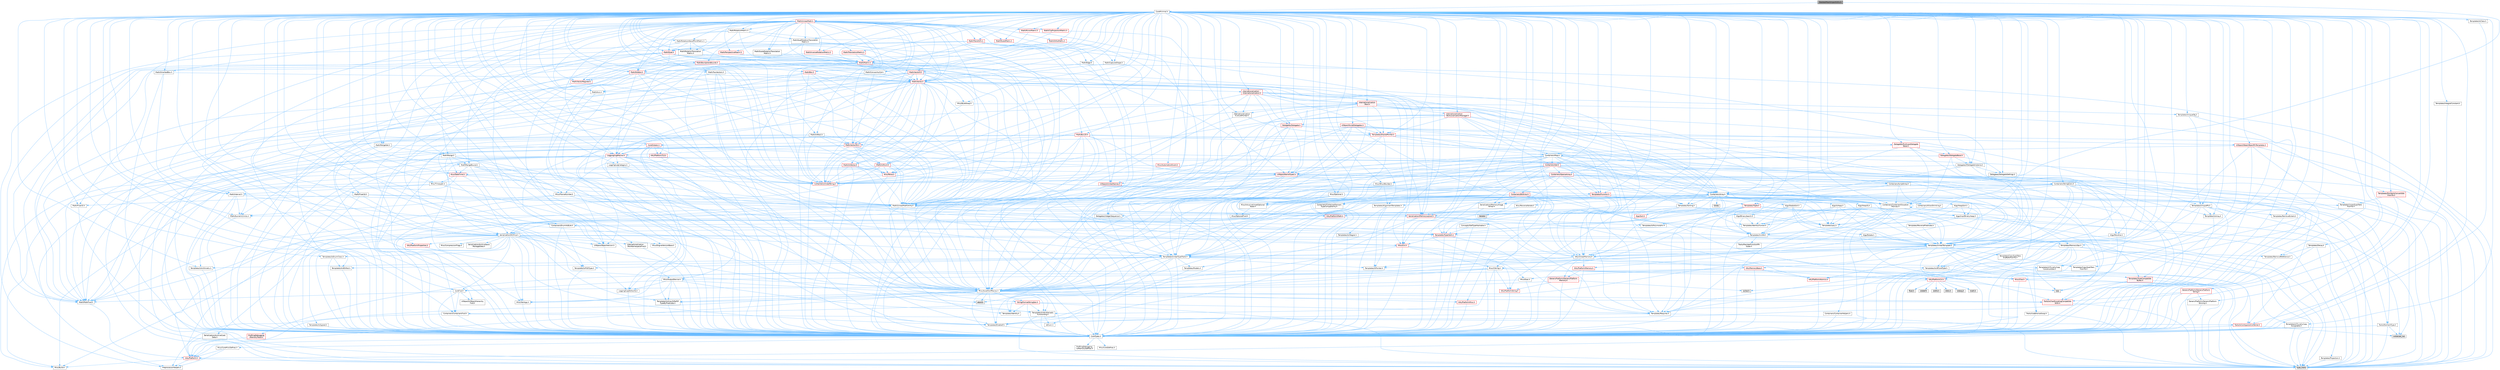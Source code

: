 digraph "SkeletalMeshImportUtils.h"
{
 // INTERACTIVE_SVG=YES
 // LATEX_PDF_SIZE
  bgcolor="transparent";
  edge [fontname=Helvetica,fontsize=10,labelfontname=Helvetica,labelfontsize=10];
  node [fontname=Helvetica,fontsize=10,shape=box,height=0.2,width=0.4];
  Node1 [id="Node000001",label="SkeletalMeshImportUtils.h",height=0.2,width=0.4,color="gray40", fillcolor="grey60", style="filled", fontcolor="black",tooltip=" "];
  Node1 -> Node2 [id="edge1_Node000001_Node000002",color="steelblue1",style="solid",tooltip=" "];
  Node2 [id="Node000002",label="Containers/Array.h",height=0.2,width=0.4,color="grey40", fillcolor="white", style="filled",URL="$df/dd0/Array_8h.html",tooltip=" "];
  Node2 -> Node3 [id="edge2_Node000002_Node000003",color="steelblue1",style="solid",tooltip=" "];
  Node3 [id="Node000003",label="CoreTypes.h",height=0.2,width=0.4,color="grey40", fillcolor="white", style="filled",URL="$dc/dec/CoreTypes_8h.html",tooltip=" "];
  Node3 -> Node4 [id="edge3_Node000003_Node000004",color="steelblue1",style="solid",tooltip=" "];
  Node4 [id="Node000004",label="HAL/Platform.h",height=0.2,width=0.4,color="red", fillcolor="#FFF0F0", style="filled",URL="$d9/dd0/Platform_8h.html",tooltip=" "];
  Node4 -> Node5 [id="edge4_Node000004_Node000005",color="steelblue1",style="solid",tooltip=" "];
  Node5 [id="Node000005",label="Misc/Build.h",height=0.2,width=0.4,color="grey40", fillcolor="white", style="filled",URL="$d3/dbb/Build_8h.html",tooltip=" "];
  Node4 -> Node7 [id="edge5_Node000004_Node000007",color="steelblue1",style="solid",tooltip=" "];
  Node7 [id="Node000007",label="type_traits",height=0.2,width=0.4,color="grey60", fillcolor="#E0E0E0", style="filled",tooltip=" "];
  Node4 -> Node8 [id="edge6_Node000004_Node000008",color="steelblue1",style="solid",tooltip=" "];
  Node8 [id="Node000008",label="PreprocessorHelpers.h",height=0.2,width=0.4,color="grey40", fillcolor="white", style="filled",URL="$db/ddb/PreprocessorHelpers_8h.html",tooltip=" "];
  Node3 -> Node14 [id="edge7_Node000003_Node000014",color="steelblue1",style="solid",tooltip=" "];
  Node14 [id="Node000014",label="ProfilingDebugging\l/UMemoryDefines.h",height=0.2,width=0.4,color="grey40", fillcolor="white", style="filled",URL="$d2/da2/UMemoryDefines_8h.html",tooltip=" "];
  Node3 -> Node15 [id="edge8_Node000003_Node000015",color="steelblue1",style="solid",tooltip=" "];
  Node15 [id="Node000015",label="Misc/CoreMiscDefines.h",height=0.2,width=0.4,color="grey40", fillcolor="white", style="filled",URL="$da/d38/CoreMiscDefines_8h.html",tooltip=" "];
  Node15 -> Node4 [id="edge9_Node000015_Node000004",color="steelblue1",style="solid",tooltip=" "];
  Node15 -> Node8 [id="edge10_Node000015_Node000008",color="steelblue1",style="solid",tooltip=" "];
  Node3 -> Node16 [id="edge11_Node000003_Node000016",color="steelblue1",style="solid",tooltip=" "];
  Node16 [id="Node000016",label="Misc/CoreDefines.h",height=0.2,width=0.4,color="grey40", fillcolor="white", style="filled",URL="$d3/dd2/CoreDefines_8h.html",tooltip=" "];
  Node2 -> Node17 [id="edge12_Node000002_Node000017",color="steelblue1",style="solid",tooltip=" "];
  Node17 [id="Node000017",label="Misc/AssertionMacros.h",height=0.2,width=0.4,color="grey40", fillcolor="white", style="filled",URL="$d0/dfa/AssertionMacros_8h.html",tooltip=" "];
  Node17 -> Node3 [id="edge13_Node000017_Node000003",color="steelblue1",style="solid",tooltip=" "];
  Node17 -> Node4 [id="edge14_Node000017_Node000004",color="steelblue1",style="solid",tooltip=" "];
  Node17 -> Node18 [id="edge15_Node000017_Node000018",color="steelblue1",style="solid",tooltip=" "];
  Node18 [id="Node000018",label="HAL/PlatformMisc.h",height=0.2,width=0.4,color="red", fillcolor="#FFF0F0", style="filled",URL="$d0/df5/PlatformMisc_8h.html",tooltip=" "];
  Node18 -> Node3 [id="edge16_Node000018_Node000003",color="steelblue1",style="solid",tooltip=" "];
  Node17 -> Node8 [id="edge17_Node000017_Node000008",color="steelblue1",style="solid",tooltip=" "];
  Node17 -> Node54 [id="edge18_Node000017_Node000054",color="steelblue1",style="solid",tooltip=" "];
  Node54 [id="Node000054",label="Templates/EnableIf.h",height=0.2,width=0.4,color="grey40", fillcolor="white", style="filled",URL="$d7/d60/EnableIf_8h.html",tooltip=" "];
  Node54 -> Node3 [id="edge19_Node000054_Node000003",color="steelblue1",style="solid",tooltip=" "];
  Node17 -> Node55 [id="edge20_Node000017_Node000055",color="steelblue1",style="solid",tooltip=" "];
  Node55 [id="Node000055",label="Templates/IsArrayOrRefOf\lTypeByPredicate.h",height=0.2,width=0.4,color="grey40", fillcolor="white", style="filled",URL="$d6/da1/IsArrayOrRefOfTypeByPredicate_8h.html",tooltip=" "];
  Node55 -> Node3 [id="edge21_Node000055_Node000003",color="steelblue1",style="solid",tooltip=" "];
  Node17 -> Node56 [id="edge22_Node000017_Node000056",color="steelblue1",style="solid",tooltip=" "];
  Node56 [id="Node000056",label="Templates/IsValidVariadic\lFunctionArg.h",height=0.2,width=0.4,color="grey40", fillcolor="white", style="filled",URL="$d0/dc8/IsValidVariadicFunctionArg_8h.html",tooltip=" "];
  Node56 -> Node3 [id="edge23_Node000056_Node000003",color="steelblue1",style="solid",tooltip=" "];
  Node56 -> Node57 [id="edge24_Node000056_Node000057",color="steelblue1",style="solid",tooltip=" "];
  Node57 [id="Node000057",label="IsEnum.h",height=0.2,width=0.4,color="grey40", fillcolor="white", style="filled",URL="$d4/de5/IsEnum_8h.html",tooltip=" "];
  Node56 -> Node7 [id="edge25_Node000056_Node000007",color="steelblue1",style="solid",tooltip=" "];
  Node17 -> Node58 [id="edge26_Node000017_Node000058",color="steelblue1",style="solid",tooltip=" "];
  Node58 [id="Node000058",label="Traits/IsCharEncodingCompatible\lWith.h",height=0.2,width=0.4,color="red", fillcolor="#FFF0F0", style="filled",URL="$df/dd1/IsCharEncodingCompatibleWith_8h.html",tooltip=" "];
  Node58 -> Node7 [id="edge27_Node000058_Node000007",color="steelblue1",style="solid",tooltip=" "];
  Node17 -> Node60 [id="edge28_Node000017_Node000060",color="steelblue1",style="solid",tooltip=" "];
  Node60 [id="Node000060",label="Misc/VarArgs.h",height=0.2,width=0.4,color="grey40", fillcolor="white", style="filled",URL="$d5/d6f/VarArgs_8h.html",tooltip=" "];
  Node60 -> Node3 [id="edge29_Node000060_Node000003",color="steelblue1",style="solid",tooltip=" "];
  Node17 -> Node61 [id="edge30_Node000017_Node000061",color="steelblue1",style="solid",tooltip=" "];
  Node61 [id="Node000061",label="String/FormatStringSan.h",height=0.2,width=0.4,color="red", fillcolor="#FFF0F0", style="filled",URL="$d3/d8b/FormatStringSan_8h.html",tooltip=" "];
  Node61 -> Node7 [id="edge31_Node000061_Node000007",color="steelblue1",style="solid",tooltip=" "];
  Node61 -> Node3 [id="edge32_Node000061_Node000003",color="steelblue1",style="solid",tooltip=" "];
  Node61 -> Node62 [id="edge33_Node000061_Node000062",color="steelblue1",style="solid",tooltip=" "];
  Node62 [id="Node000062",label="Templates/Requires.h",height=0.2,width=0.4,color="grey40", fillcolor="white", style="filled",URL="$dc/d96/Requires_8h.html",tooltip=" "];
  Node62 -> Node54 [id="edge34_Node000062_Node000054",color="steelblue1",style="solid",tooltip=" "];
  Node62 -> Node7 [id="edge35_Node000062_Node000007",color="steelblue1",style="solid",tooltip=" "];
  Node61 -> Node63 [id="edge36_Node000061_Node000063",color="steelblue1",style="solid",tooltip=" "];
  Node63 [id="Node000063",label="Templates/Identity.h",height=0.2,width=0.4,color="grey40", fillcolor="white", style="filled",URL="$d0/dd5/Identity_8h.html",tooltip=" "];
  Node61 -> Node56 [id="edge37_Node000061_Node000056",color="steelblue1",style="solid",tooltip=" "];
  Node61 -> Node26 [id="edge38_Node000061_Node000026",color="steelblue1",style="solid",tooltip=" "];
  Node26 [id="Node000026",label="Containers/ContainersFwd.h",height=0.2,width=0.4,color="grey40", fillcolor="white", style="filled",URL="$d4/d0a/ContainersFwd_8h.html",tooltip=" "];
  Node26 -> Node4 [id="edge39_Node000026_Node000004",color="steelblue1",style="solid",tooltip=" "];
  Node26 -> Node3 [id="edge40_Node000026_Node000003",color="steelblue1",style="solid",tooltip=" "];
  Node26 -> Node23 [id="edge41_Node000026_Node000023",color="steelblue1",style="solid",tooltip=" "];
  Node23 [id="Node000023",label="Traits/IsContiguousContainer.h",height=0.2,width=0.4,color="red", fillcolor="#FFF0F0", style="filled",URL="$d5/d3c/IsContiguousContainer_8h.html",tooltip=" "];
  Node23 -> Node3 [id="edge42_Node000023_Node000003",color="steelblue1",style="solid",tooltip=" "];
  Node23 -> Node22 [id="edge43_Node000023_Node000022",color="steelblue1",style="solid",tooltip=" "];
  Node22 [id="Node000022",label="initializer_list",height=0.2,width=0.4,color="grey60", fillcolor="#E0E0E0", style="filled",tooltip=" "];
  Node17 -> Node67 [id="edge44_Node000017_Node000067",color="steelblue1",style="solid",tooltip=" "];
  Node67 [id="Node000067",label="atomic",height=0.2,width=0.4,color="grey60", fillcolor="#E0E0E0", style="filled",tooltip=" "];
  Node2 -> Node68 [id="edge45_Node000002_Node000068",color="steelblue1",style="solid",tooltip=" "];
  Node68 [id="Node000068",label="Misc/IntrusiveUnsetOptional\lState.h",height=0.2,width=0.4,color="grey40", fillcolor="white", style="filled",URL="$d2/d0a/IntrusiveUnsetOptionalState_8h.html",tooltip=" "];
  Node68 -> Node69 [id="edge46_Node000068_Node000069",color="steelblue1",style="solid",tooltip=" "];
  Node69 [id="Node000069",label="Misc/OptionalFwd.h",height=0.2,width=0.4,color="grey40", fillcolor="white", style="filled",URL="$dc/d50/OptionalFwd_8h.html",tooltip=" "];
  Node2 -> Node70 [id="edge47_Node000002_Node000070",color="steelblue1",style="solid",tooltip=" "];
  Node70 [id="Node000070",label="Misc/ReverseIterate.h",height=0.2,width=0.4,color="grey40", fillcolor="white", style="filled",URL="$db/de3/ReverseIterate_8h.html",tooltip=" "];
  Node70 -> Node4 [id="edge48_Node000070_Node000004",color="steelblue1",style="solid",tooltip=" "];
  Node70 -> Node71 [id="edge49_Node000070_Node000071",color="steelblue1",style="solid",tooltip=" "];
  Node71 [id="Node000071",label="iterator",height=0.2,width=0.4,color="grey60", fillcolor="#E0E0E0", style="filled",tooltip=" "];
  Node2 -> Node72 [id="edge50_Node000002_Node000072",color="steelblue1",style="solid",tooltip=" "];
  Node72 [id="Node000072",label="HAL/UnrealMemory.h",height=0.2,width=0.4,color="grey40", fillcolor="white", style="filled",URL="$d9/d96/UnrealMemory_8h.html",tooltip=" "];
  Node72 -> Node3 [id="edge51_Node000072_Node000003",color="steelblue1",style="solid",tooltip=" "];
  Node72 -> Node73 [id="edge52_Node000072_Node000073",color="steelblue1",style="solid",tooltip=" "];
  Node73 [id="Node000073",label="GenericPlatform/GenericPlatform\lMemory.h",height=0.2,width=0.4,color="red", fillcolor="#FFF0F0", style="filled",URL="$dd/d22/GenericPlatformMemory_8h.html",tooltip=" "];
  Node73 -> Node25 [id="edge53_Node000073_Node000025",color="steelblue1",style="solid",tooltip=" "];
  Node25 [id="Node000025",label="CoreFwd.h",height=0.2,width=0.4,color="grey40", fillcolor="white", style="filled",URL="$d1/d1e/CoreFwd_8h.html",tooltip=" "];
  Node25 -> Node3 [id="edge54_Node000025_Node000003",color="steelblue1",style="solid",tooltip=" "];
  Node25 -> Node26 [id="edge55_Node000025_Node000026",color="steelblue1",style="solid",tooltip=" "];
  Node25 -> Node27 [id="edge56_Node000025_Node000027",color="steelblue1",style="solid",tooltip=" "];
  Node27 [id="Node000027",label="Math/MathFwd.h",height=0.2,width=0.4,color="grey40", fillcolor="white", style="filled",URL="$d2/d10/MathFwd_8h.html",tooltip=" "];
  Node27 -> Node4 [id="edge57_Node000027_Node000004",color="steelblue1",style="solid",tooltip=" "];
  Node25 -> Node28 [id="edge58_Node000025_Node000028",color="steelblue1",style="solid",tooltip=" "];
  Node28 [id="Node000028",label="UObject/UObjectHierarchy\lFwd.h",height=0.2,width=0.4,color="grey40", fillcolor="white", style="filled",URL="$d3/d13/UObjectHierarchyFwd_8h.html",tooltip=" "];
  Node73 -> Node3 [id="edge59_Node000073_Node000003",color="steelblue1",style="solid",tooltip=" "];
  Node73 -> Node74 [id="edge60_Node000073_Node000074",color="steelblue1",style="solid",tooltip=" "];
  Node74 [id="Node000074",label="HAL/PlatformString.h",height=0.2,width=0.4,color="red", fillcolor="#FFF0F0", style="filled",URL="$db/db5/PlatformString_8h.html",tooltip=" "];
  Node74 -> Node3 [id="edge61_Node000074_Node000003",color="steelblue1",style="solid",tooltip=" "];
  Node73 -> Node32 [id="edge62_Node000073_Node000032",color="steelblue1",style="solid",tooltip=" "];
  Node32 [id="Node000032",label="wchar.h",height=0.2,width=0.4,color="grey60", fillcolor="#E0E0E0", style="filled",tooltip=" "];
  Node72 -> Node76 [id="edge63_Node000072_Node000076",color="steelblue1",style="solid",tooltip=" "];
  Node76 [id="Node000076",label="HAL/MemoryBase.h",height=0.2,width=0.4,color="red", fillcolor="#FFF0F0", style="filled",URL="$d6/d9f/MemoryBase_8h.html",tooltip=" "];
  Node76 -> Node3 [id="edge64_Node000076_Node000003",color="steelblue1",style="solid",tooltip=" "];
  Node76 -> Node47 [id="edge65_Node000076_Node000047",color="steelblue1",style="solid",tooltip=" "];
  Node47 [id="Node000047",label="HAL/PlatformAtomics.h",height=0.2,width=0.4,color="red", fillcolor="#FFF0F0", style="filled",URL="$d3/d36/PlatformAtomics_8h.html",tooltip=" "];
  Node47 -> Node3 [id="edge66_Node000047_Node000003",color="steelblue1",style="solid",tooltip=" "];
  Node76 -> Node30 [id="edge67_Node000076_Node000030",color="steelblue1",style="solid",tooltip=" "];
  Node30 [id="Node000030",label="HAL/PlatformCrt.h",height=0.2,width=0.4,color="red", fillcolor="#FFF0F0", style="filled",URL="$d8/d75/PlatformCrt_8h.html",tooltip=" "];
  Node30 -> Node31 [id="edge68_Node000030_Node000031",color="steelblue1",style="solid",tooltip=" "];
  Node31 [id="Node000031",label="new",height=0.2,width=0.4,color="grey60", fillcolor="#E0E0E0", style="filled",tooltip=" "];
  Node30 -> Node32 [id="edge69_Node000030_Node000032",color="steelblue1",style="solid",tooltip=" "];
  Node30 -> Node33 [id="edge70_Node000030_Node000033",color="steelblue1",style="solid",tooltip=" "];
  Node33 [id="Node000033",label="stddef.h",height=0.2,width=0.4,color="grey60", fillcolor="#E0E0E0", style="filled",tooltip=" "];
  Node30 -> Node34 [id="edge71_Node000030_Node000034",color="steelblue1",style="solid",tooltip=" "];
  Node34 [id="Node000034",label="stdlib.h",height=0.2,width=0.4,color="grey60", fillcolor="#E0E0E0", style="filled",tooltip=" "];
  Node30 -> Node35 [id="edge72_Node000030_Node000035",color="steelblue1",style="solid",tooltip=" "];
  Node35 [id="Node000035",label="stdio.h",height=0.2,width=0.4,color="grey60", fillcolor="#E0E0E0", style="filled",tooltip=" "];
  Node30 -> Node36 [id="edge73_Node000030_Node000036",color="steelblue1",style="solid",tooltip=" "];
  Node36 [id="Node000036",label="stdarg.h",height=0.2,width=0.4,color="grey60", fillcolor="#E0E0E0", style="filled",tooltip=" "];
  Node30 -> Node37 [id="edge74_Node000030_Node000037",color="steelblue1",style="solid",tooltip=" "];
  Node37 [id="Node000037",label="math.h",height=0.2,width=0.4,color="grey60", fillcolor="#E0E0E0", style="filled",tooltip=" "];
  Node30 -> Node38 [id="edge75_Node000030_Node000038",color="steelblue1",style="solid",tooltip=" "];
  Node38 [id="Node000038",label="float.h",height=0.2,width=0.4,color="grey60", fillcolor="#E0E0E0", style="filled",tooltip=" "];
  Node76 -> Node77 [id="edge76_Node000076_Node000077",color="steelblue1",style="solid",tooltip=" "];
  Node77 [id="Node000077",label="Misc/Exec.h",height=0.2,width=0.4,color="grey40", fillcolor="white", style="filled",URL="$de/ddb/Exec_8h.html",tooltip=" "];
  Node77 -> Node3 [id="edge77_Node000077_Node000003",color="steelblue1",style="solid",tooltip=" "];
  Node77 -> Node17 [id="edge78_Node000077_Node000017",color="steelblue1",style="solid",tooltip=" "];
  Node76 -> Node78 [id="edge79_Node000076_Node000078",color="steelblue1",style="solid",tooltip=" "];
  Node78 [id="Node000078",label="Misc/OutputDevice.h",height=0.2,width=0.4,color="grey40", fillcolor="white", style="filled",URL="$d7/d32/OutputDevice_8h.html",tooltip=" "];
  Node78 -> Node25 [id="edge80_Node000078_Node000025",color="steelblue1",style="solid",tooltip=" "];
  Node78 -> Node3 [id="edge81_Node000078_Node000003",color="steelblue1",style="solid",tooltip=" "];
  Node78 -> Node79 [id="edge82_Node000078_Node000079",color="steelblue1",style="solid",tooltip=" "];
  Node79 [id="Node000079",label="Logging/LogVerbosity.h",height=0.2,width=0.4,color="grey40", fillcolor="white", style="filled",URL="$d2/d8f/LogVerbosity_8h.html",tooltip=" "];
  Node79 -> Node3 [id="edge83_Node000079_Node000003",color="steelblue1",style="solid",tooltip=" "];
  Node78 -> Node60 [id="edge84_Node000078_Node000060",color="steelblue1",style="solid",tooltip=" "];
  Node78 -> Node55 [id="edge85_Node000078_Node000055",color="steelblue1",style="solid",tooltip=" "];
  Node78 -> Node56 [id="edge86_Node000078_Node000056",color="steelblue1",style="solid",tooltip=" "];
  Node78 -> Node58 [id="edge87_Node000078_Node000058",color="steelblue1",style="solid",tooltip=" "];
  Node72 -> Node89 [id="edge88_Node000072_Node000089",color="steelblue1",style="solid",tooltip=" "];
  Node89 [id="Node000089",label="HAL/PlatformMemory.h",height=0.2,width=0.4,color="red", fillcolor="#FFF0F0", style="filled",URL="$de/d68/PlatformMemory_8h.html",tooltip=" "];
  Node89 -> Node3 [id="edge89_Node000089_Node000003",color="steelblue1",style="solid",tooltip=" "];
  Node89 -> Node73 [id="edge90_Node000089_Node000073",color="steelblue1",style="solid",tooltip=" "];
  Node72 -> Node91 [id="edge91_Node000072_Node000091",color="steelblue1",style="solid",tooltip=" "];
  Node91 [id="Node000091",label="ProfilingDebugging\l/MemoryTrace.h",height=0.2,width=0.4,color="red", fillcolor="#FFF0F0", style="filled",URL="$da/dd7/MemoryTrace_8h.html",tooltip=" "];
  Node91 -> Node4 [id="edge92_Node000091_Node000004",color="steelblue1",style="solid",tooltip=" "];
  Node72 -> Node92 [id="edge93_Node000072_Node000092",color="steelblue1",style="solid",tooltip=" "];
  Node92 [id="Node000092",label="Templates/IsPointer.h",height=0.2,width=0.4,color="grey40", fillcolor="white", style="filled",URL="$d7/d05/IsPointer_8h.html",tooltip=" "];
  Node92 -> Node3 [id="edge94_Node000092_Node000003",color="steelblue1",style="solid",tooltip=" "];
  Node2 -> Node93 [id="edge95_Node000002_Node000093",color="steelblue1",style="solid",tooltip=" "];
  Node93 [id="Node000093",label="Templates/UnrealTypeTraits.h",height=0.2,width=0.4,color="grey40", fillcolor="white", style="filled",URL="$d2/d2d/UnrealTypeTraits_8h.html",tooltip=" "];
  Node93 -> Node3 [id="edge96_Node000093_Node000003",color="steelblue1",style="solid",tooltip=" "];
  Node93 -> Node92 [id="edge97_Node000093_Node000092",color="steelblue1",style="solid",tooltip=" "];
  Node93 -> Node17 [id="edge98_Node000093_Node000017",color="steelblue1",style="solid",tooltip=" "];
  Node93 -> Node85 [id="edge99_Node000093_Node000085",color="steelblue1",style="solid",tooltip=" "];
  Node85 [id="Node000085",label="Templates/AndOrNot.h",height=0.2,width=0.4,color="grey40", fillcolor="white", style="filled",URL="$db/d0a/AndOrNot_8h.html",tooltip=" "];
  Node85 -> Node3 [id="edge100_Node000085_Node000003",color="steelblue1",style="solid",tooltip=" "];
  Node93 -> Node54 [id="edge101_Node000093_Node000054",color="steelblue1",style="solid",tooltip=" "];
  Node93 -> Node94 [id="edge102_Node000093_Node000094",color="steelblue1",style="solid",tooltip=" "];
  Node94 [id="Node000094",label="Templates/IsArithmetic.h",height=0.2,width=0.4,color="grey40", fillcolor="white", style="filled",URL="$d2/d5d/IsArithmetic_8h.html",tooltip=" "];
  Node94 -> Node3 [id="edge103_Node000094_Node000003",color="steelblue1",style="solid",tooltip=" "];
  Node93 -> Node57 [id="edge104_Node000093_Node000057",color="steelblue1",style="solid",tooltip=" "];
  Node93 -> Node95 [id="edge105_Node000093_Node000095",color="steelblue1",style="solid",tooltip=" "];
  Node95 [id="Node000095",label="Templates/Models.h",height=0.2,width=0.4,color="grey40", fillcolor="white", style="filled",URL="$d3/d0c/Models_8h.html",tooltip=" "];
  Node95 -> Node63 [id="edge106_Node000095_Node000063",color="steelblue1",style="solid",tooltip=" "];
  Node93 -> Node96 [id="edge107_Node000093_Node000096",color="steelblue1",style="solid",tooltip=" "];
  Node96 [id="Node000096",label="Templates/IsPODType.h",height=0.2,width=0.4,color="grey40", fillcolor="white", style="filled",URL="$d7/db1/IsPODType_8h.html",tooltip=" "];
  Node96 -> Node3 [id="edge108_Node000096_Node000003",color="steelblue1",style="solid",tooltip=" "];
  Node93 -> Node97 [id="edge109_Node000093_Node000097",color="steelblue1",style="solid",tooltip=" "];
  Node97 [id="Node000097",label="Templates/IsUECoreType.h",height=0.2,width=0.4,color="grey40", fillcolor="white", style="filled",URL="$d1/db8/IsUECoreType_8h.html",tooltip=" "];
  Node97 -> Node3 [id="edge110_Node000097_Node000003",color="steelblue1",style="solid",tooltip=" "];
  Node97 -> Node7 [id="edge111_Node000097_Node000007",color="steelblue1",style="solid",tooltip=" "];
  Node93 -> Node86 [id="edge112_Node000093_Node000086",color="steelblue1",style="solid",tooltip=" "];
  Node86 [id="Node000086",label="Templates/IsTriviallyCopy\lConstructible.h",height=0.2,width=0.4,color="grey40", fillcolor="white", style="filled",URL="$d3/d78/IsTriviallyCopyConstructible_8h.html",tooltip=" "];
  Node86 -> Node3 [id="edge113_Node000086_Node000003",color="steelblue1",style="solid",tooltip=" "];
  Node86 -> Node7 [id="edge114_Node000086_Node000007",color="steelblue1",style="solid",tooltip=" "];
  Node2 -> Node98 [id="edge115_Node000002_Node000098",color="steelblue1",style="solid",tooltip=" "];
  Node98 [id="Node000098",label="Templates/UnrealTemplate.h",height=0.2,width=0.4,color="grey40", fillcolor="white", style="filled",URL="$d4/d24/UnrealTemplate_8h.html",tooltip=" "];
  Node98 -> Node3 [id="edge116_Node000098_Node000003",color="steelblue1",style="solid",tooltip=" "];
  Node98 -> Node92 [id="edge117_Node000098_Node000092",color="steelblue1",style="solid",tooltip=" "];
  Node98 -> Node72 [id="edge118_Node000098_Node000072",color="steelblue1",style="solid",tooltip=" "];
  Node98 -> Node99 [id="edge119_Node000098_Node000099",color="steelblue1",style="solid",tooltip=" "];
  Node99 [id="Node000099",label="Templates/CopyQualifiers\lAndRefsFromTo.h",height=0.2,width=0.4,color="grey40", fillcolor="white", style="filled",URL="$d3/db3/CopyQualifiersAndRefsFromTo_8h.html",tooltip=" "];
  Node99 -> Node100 [id="edge120_Node000099_Node000100",color="steelblue1",style="solid",tooltip=" "];
  Node100 [id="Node000100",label="Templates/CopyQualifiers\lFromTo.h",height=0.2,width=0.4,color="grey40", fillcolor="white", style="filled",URL="$d5/db4/CopyQualifiersFromTo_8h.html",tooltip=" "];
  Node98 -> Node93 [id="edge121_Node000098_Node000093",color="steelblue1",style="solid",tooltip=" "];
  Node98 -> Node101 [id="edge122_Node000098_Node000101",color="steelblue1",style="solid",tooltip=" "];
  Node101 [id="Node000101",label="Templates/RemoveReference.h",height=0.2,width=0.4,color="grey40", fillcolor="white", style="filled",URL="$da/dbe/RemoveReference_8h.html",tooltip=" "];
  Node101 -> Node3 [id="edge123_Node000101_Node000003",color="steelblue1",style="solid",tooltip=" "];
  Node98 -> Node62 [id="edge124_Node000098_Node000062",color="steelblue1",style="solid",tooltip=" "];
  Node98 -> Node102 [id="edge125_Node000098_Node000102",color="steelblue1",style="solid",tooltip=" "];
  Node102 [id="Node000102",label="Templates/TypeCompatible\lBytes.h",height=0.2,width=0.4,color="red", fillcolor="#FFF0F0", style="filled",URL="$df/d0a/TypeCompatibleBytes_8h.html",tooltip=" "];
  Node102 -> Node3 [id="edge126_Node000102_Node000003",color="steelblue1",style="solid",tooltip=" "];
  Node102 -> Node31 [id="edge127_Node000102_Node000031",color="steelblue1",style="solid",tooltip=" "];
  Node102 -> Node7 [id="edge128_Node000102_Node000007",color="steelblue1",style="solid",tooltip=" "];
  Node98 -> Node63 [id="edge129_Node000098_Node000063",color="steelblue1",style="solid",tooltip=" "];
  Node98 -> Node23 [id="edge130_Node000098_Node000023",color="steelblue1",style="solid",tooltip=" "];
  Node98 -> Node103 [id="edge131_Node000098_Node000103",color="steelblue1",style="solid",tooltip=" "];
  Node103 [id="Node000103",label="Traits/UseBitwiseSwap.h",height=0.2,width=0.4,color="grey40", fillcolor="white", style="filled",URL="$db/df3/UseBitwiseSwap_8h.html",tooltip=" "];
  Node103 -> Node3 [id="edge132_Node000103_Node000003",color="steelblue1",style="solid",tooltip=" "];
  Node103 -> Node7 [id="edge133_Node000103_Node000007",color="steelblue1",style="solid",tooltip=" "];
  Node98 -> Node7 [id="edge134_Node000098_Node000007",color="steelblue1",style="solid",tooltip=" "];
  Node2 -> Node104 [id="edge135_Node000002_Node000104",color="steelblue1",style="solid",tooltip=" "];
  Node104 [id="Node000104",label="Containers/AllowShrinking.h",height=0.2,width=0.4,color="grey40", fillcolor="white", style="filled",URL="$d7/d1a/AllowShrinking_8h.html",tooltip=" "];
  Node104 -> Node3 [id="edge136_Node000104_Node000003",color="steelblue1",style="solid",tooltip=" "];
  Node2 -> Node105 [id="edge137_Node000002_Node000105",color="steelblue1",style="solid",tooltip=" "];
  Node105 [id="Node000105",label="Containers/ContainerAllocation\lPolicies.h",height=0.2,width=0.4,color="grey40", fillcolor="white", style="filled",URL="$d7/dff/ContainerAllocationPolicies_8h.html",tooltip=" "];
  Node105 -> Node3 [id="edge138_Node000105_Node000003",color="steelblue1",style="solid",tooltip=" "];
  Node105 -> Node106 [id="edge139_Node000105_Node000106",color="steelblue1",style="solid",tooltip=" "];
  Node106 [id="Node000106",label="Containers/ContainerHelpers.h",height=0.2,width=0.4,color="grey40", fillcolor="white", style="filled",URL="$d7/d33/ContainerHelpers_8h.html",tooltip=" "];
  Node106 -> Node3 [id="edge140_Node000106_Node000003",color="steelblue1",style="solid",tooltip=" "];
  Node105 -> Node105 [id="edge141_Node000105_Node000105",color="steelblue1",style="solid",tooltip=" "];
  Node105 -> Node107 [id="edge142_Node000105_Node000107",color="steelblue1",style="solid",tooltip=" "];
  Node107 [id="Node000107",label="HAL/PlatformMath.h",height=0.2,width=0.4,color="red", fillcolor="#FFF0F0", style="filled",URL="$dc/d53/PlatformMath_8h.html",tooltip=" "];
  Node107 -> Node3 [id="edge143_Node000107_Node000003",color="steelblue1",style="solid",tooltip=" "];
  Node105 -> Node72 [id="edge144_Node000105_Node000072",color="steelblue1",style="solid",tooltip=" "];
  Node105 -> Node40 [id="edge145_Node000105_Node000040",color="steelblue1",style="solid",tooltip=" "];
  Node40 [id="Node000040",label="Math/NumericLimits.h",height=0.2,width=0.4,color="grey40", fillcolor="white", style="filled",URL="$df/d1b/NumericLimits_8h.html",tooltip=" "];
  Node40 -> Node3 [id="edge146_Node000040_Node000003",color="steelblue1",style="solid",tooltip=" "];
  Node105 -> Node17 [id="edge147_Node000105_Node000017",color="steelblue1",style="solid",tooltip=" "];
  Node105 -> Node115 [id="edge148_Node000105_Node000115",color="steelblue1",style="solid",tooltip=" "];
  Node115 [id="Node000115",label="Templates/IsPolymorphic.h",height=0.2,width=0.4,color="grey40", fillcolor="white", style="filled",URL="$dc/d20/IsPolymorphic_8h.html",tooltip=" "];
  Node105 -> Node116 [id="edge149_Node000105_Node000116",color="steelblue1",style="solid",tooltip=" "];
  Node116 [id="Node000116",label="Templates/MemoryOps.h",height=0.2,width=0.4,color="grey40", fillcolor="white", style="filled",URL="$db/dea/MemoryOps_8h.html",tooltip=" "];
  Node116 -> Node3 [id="edge150_Node000116_Node000003",color="steelblue1",style="solid",tooltip=" "];
  Node116 -> Node72 [id="edge151_Node000116_Node000072",color="steelblue1",style="solid",tooltip=" "];
  Node116 -> Node87 [id="edge152_Node000116_Node000087",color="steelblue1",style="solid",tooltip=" "];
  Node87 [id="Node000087",label="Templates/IsTriviallyCopy\lAssignable.h",height=0.2,width=0.4,color="grey40", fillcolor="white", style="filled",URL="$d2/df2/IsTriviallyCopyAssignable_8h.html",tooltip=" "];
  Node87 -> Node3 [id="edge153_Node000087_Node000003",color="steelblue1",style="solid",tooltip=" "];
  Node87 -> Node7 [id="edge154_Node000087_Node000007",color="steelblue1",style="solid",tooltip=" "];
  Node116 -> Node86 [id="edge155_Node000116_Node000086",color="steelblue1",style="solid",tooltip=" "];
  Node116 -> Node62 [id="edge156_Node000116_Node000062",color="steelblue1",style="solid",tooltip=" "];
  Node116 -> Node93 [id="edge157_Node000116_Node000093",color="steelblue1",style="solid",tooltip=" "];
  Node116 -> Node103 [id="edge158_Node000116_Node000103",color="steelblue1",style="solid",tooltip=" "];
  Node116 -> Node31 [id="edge159_Node000116_Node000031",color="steelblue1",style="solid",tooltip=" "];
  Node116 -> Node7 [id="edge160_Node000116_Node000007",color="steelblue1",style="solid",tooltip=" "];
  Node105 -> Node102 [id="edge161_Node000105_Node000102",color="steelblue1",style="solid",tooltip=" "];
  Node105 -> Node7 [id="edge162_Node000105_Node000007",color="steelblue1",style="solid",tooltip=" "];
  Node2 -> Node117 [id="edge163_Node000002_Node000117",color="steelblue1",style="solid",tooltip=" "];
  Node117 [id="Node000117",label="Containers/ContainerElement\lTypeCompatibility.h",height=0.2,width=0.4,color="grey40", fillcolor="white", style="filled",URL="$df/ddf/ContainerElementTypeCompatibility_8h.html",tooltip=" "];
  Node117 -> Node3 [id="edge164_Node000117_Node000003",color="steelblue1",style="solid",tooltip=" "];
  Node117 -> Node93 [id="edge165_Node000117_Node000093",color="steelblue1",style="solid",tooltip=" "];
  Node2 -> Node118 [id="edge166_Node000002_Node000118",color="steelblue1",style="solid",tooltip=" "];
  Node118 [id="Node000118",label="Serialization/Archive.h",height=0.2,width=0.4,color="grey40", fillcolor="white", style="filled",URL="$d7/d3b/Archive_8h.html",tooltip=" "];
  Node118 -> Node25 [id="edge167_Node000118_Node000025",color="steelblue1",style="solid",tooltip=" "];
  Node118 -> Node3 [id="edge168_Node000118_Node000003",color="steelblue1",style="solid",tooltip=" "];
  Node118 -> Node119 [id="edge169_Node000118_Node000119",color="steelblue1",style="solid",tooltip=" "];
  Node119 [id="Node000119",label="HAL/PlatformProperties.h",height=0.2,width=0.4,color="red", fillcolor="#FFF0F0", style="filled",URL="$d9/db0/PlatformProperties_8h.html",tooltip=" "];
  Node119 -> Node3 [id="edge170_Node000119_Node000003",color="steelblue1",style="solid",tooltip=" "];
  Node118 -> Node122 [id="edge171_Node000118_Node000122",color="steelblue1",style="solid",tooltip=" "];
  Node122 [id="Node000122",label="Internationalization\l/TextNamespaceFwd.h",height=0.2,width=0.4,color="grey40", fillcolor="white", style="filled",URL="$d8/d97/TextNamespaceFwd_8h.html",tooltip=" "];
  Node122 -> Node3 [id="edge172_Node000122_Node000003",color="steelblue1",style="solid",tooltip=" "];
  Node118 -> Node27 [id="edge173_Node000118_Node000027",color="steelblue1",style="solid",tooltip=" "];
  Node118 -> Node17 [id="edge174_Node000118_Node000017",color="steelblue1",style="solid",tooltip=" "];
  Node118 -> Node5 [id="edge175_Node000118_Node000005",color="steelblue1",style="solid",tooltip=" "];
  Node118 -> Node41 [id="edge176_Node000118_Node000041",color="steelblue1",style="solid",tooltip=" "];
  Node41 [id="Node000041",label="Misc/CompressionFlags.h",height=0.2,width=0.4,color="grey40", fillcolor="white", style="filled",URL="$d9/d76/CompressionFlags_8h.html",tooltip=" "];
  Node118 -> Node123 [id="edge177_Node000118_Node000123",color="steelblue1",style="solid",tooltip=" "];
  Node123 [id="Node000123",label="Misc/EngineVersionBase.h",height=0.2,width=0.4,color="grey40", fillcolor="white", style="filled",URL="$d5/d2b/EngineVersionBase_8h.html",tooltip=" "];
  Node123 -> Node3 [id="edge178_Node000123_Node000003",color="steelblue1",style="solid",tooltip=" "];
  Node118 -> Node60 [id="edge179_Node000118_Node000060",color="steelblue1",style="solid",tooltip=" "];
  Node118 -> Node124 [id="edge180_Node000118_Node000124",color="steelblue1",style="solid",tooltip=" "];
  Node124 [id="Node000124",label="Serialization/ArchiveCook\lData.h",height=0.2,width=0.4,color="grey40", fillcolor="white", style="filled",URL="$dc/db6/ArchiveCookData_8h.html",tooltip=" "];
  Node124 -> Node4 [id="edge181_Node000124_Node000004",color="steelblue1",style="solid",tooltip=" "];
  Node118 -> Node125 [id="edge182_Node000118_Node000125",color="steelblue1",style="solid",tooltip=" "];
  Node125 [id="Node000125",label="Serialization/ArchiveSave\lPackageData.h",height=0.2,width=0.4,color="grey40", fillcolor="white", style="filled",URL="$d1/d37/ArchiveSavePackageData_8h.html",tooltip=" "];
  Node118 -> Node54 [id="edge183_Node000118_Node000054",color="steelblue1",style="solid",tooltip=" "];
  Node118 -> Node55 [id="edge184_Node000118_Node000055",color="steelblue1",style="solid",tooltip=" "];
  Node118 -> Node126 [id="edge185_Node000118_Node000126",color="steelblue1",style="solid",tooltip=" "];
  Node126 [id="Node000126",label="Templates/IsEnumClass.h",height=0.2,width=0.4,color="grey40", fillcolor="white", style="filled",URL="$d7/d15/IsEnumClass_8h.html",tooltip=" "];
  Node126 -> Node3 [id="edge186_Node000126_Node000003",color="steelblue1",style="solid",tooltip=" "];
  Node126 -> Node85 [id="edge187_Node000126_Node000085",color="steelblue1",style="solid",tooltip=" "];
  Node118 -> Node112 [id="edge188_Node000118_Node000112",color="steelblue1",style="solid",tooltip=" "];
  Node112 [id="Node000112",label="Templates/IsSigned.h",height=0.2,width=0.4,color="grey40", fillcolor="white", style="filled",URL="$d8/dd8/IsSigned_8h.html",tooltip=" "];
  Node112 -> Node3 [id="edge189_Node000112_Node000003",color="steelblue1",style="solid",tooltip=" "];
  Node118 -> Node56 [id="edge190_Node000118_Node000056",color="steelblue1",style="solid",tooltip=" "];
  Node118 -> Node98 [id="edge191_Node000118_Node000098",color="steelblue1",style="solid",tooltip=" "];
  Node118 -> Node58 [id="edge192_Node000118_Node000058",color="steelblue1",style="solid",tooltip=" "];
  Node118 -> Node127 [id="edge193_Node000118_Node000127",color="steelblue1",style="solid",tooltip=" "];
  Node127 [id="Node000127",label="UObject/ObjectVersion.h",height=0.2,width=0.4,color="grey40", fillcolor="white", style="filled",URL="$da/d63/ObjectVersion_8h.html",tooltip=" "];
  Node127 -> Node3 [id="edge194_Node000127_Node000003",color="steelblue1",style="solid",tooltip=" "];
  Node2 -> Node128 [id="edge195_Node000002_Node000128",color="steelblue1",style="solid",tooltip=" "];
  Node128 [id="Node000128",label="Serialization/MemoryImage\lWriter.h",height=0.2,width=0.4,color="grey40", fillcolor="white", style="filled",URL="$d0/d08/MemoryImageWriter_8h.html",tooltip=" "];
  Node128 -> Node3 [id="edge196_Node000128_Node000003",color="steelblue1",style="solid",tooltip=" "];
  Node128 -> Node129 [id="edge197_Node000128_Node000129",color="steelblue1",style="solid",tooltip=" "];
  Node129 [id="Node000129",label="Serialization/MemoryLayout.h",height=0.2,width=0.4,color="red", fillcolor="#FFF0F0", style="filled",URL="$d7/d66/MemoryLayout_8h.html",tooltip=" "];
  Node129 -> Node132 [id="edge198_Node000129_Node000132",color="steelblue1",style="solid",tooltip=" "];
  Node132 [id="Node000132",label="Containers/EnumAsByte.h",height=0.2,width=0.4,color="grey40", fillcolor="white", style="filled",URL="$d6/d9a/EnumAsByte_8h.html",tooltip=" "];
  Node132 -> Node3 [id="edge199_Node000132_Node000003",color="steelblue1",style="solid",tooltip=" "];
  Node132 -> Node96 [id="edge200_Node000132_Node000096",color="steelblue1",style="solid",tooltip=" "];
  Node132 -> Node133 [id="edge201_Node000132_Node000133",color="steelblue1",style="solid",tooltip=" "];
  Node133 [id="Node000133",label="Templates/TypeHash.h",height=0.2,width=0.4,color="red", fillcolor="#FFF0F0", style="filled",URL="$d1/d62/TypeHash_8h.html",tooltip=" "];
  Node133 -> Node3 [id="edge202_Node000133_Node000003",color="steelblue1",style="solid",tooltip=" "];
  Node133 -> Node62 [id="edge203_Node000133_Node000062",color="steelblue1",style="solid",tooltip=" "];
  Node133 -> Node134 [id="edge204_Node000133_Node000134",color="steelblue1",style="solid",tooltip=" "];
  Node134 [id="Node000134",label="Misc/Crc.h",height=0.2,width=0.4,color="red", fillcolor="#FFF0F0", style="filled",URL="$d4/dd2/Crc_8h.html",tooltip=" "];
  Node134 -> Node3 [id="edge205_Node000134_Node000003",color="steelblue1",style="solid",tooltip=" "];
  Node134 -> Node74 [id="edge206_Node000134_Node000074",color="steelblue1",style="solid",tooltip=" "];
  Node134 -> Node17 [id="edge207_Node000134_Node000017",color="steelblue1",style="solid",tooltip=" "];
  Node134 -> Node135 [id="edge208_Node000134_Node000135",color="steelblue1",style="solid",tooltip=" "];
  Node135 [id="Node000135",label="Misc/CString.h",height=0.2,width=0.4,color="grey40", fillcolor="white", style="filled",URL="$d2/d49/CString_8h.html",tooltip=" "];
  Node135 -> Node3 [id="edge209_Node000135_Node000003",color="steelblue1",style="solid",tooltip=" "];
  Node135 -> Node30 [id="edge210_Node000135_Node000030",color="steelblue1",style="solid",tooltip=" "];
  Node135 -> Node74 [id="edge211_Node000135_Node000074",color="steelblue1",style="solid",tooltip=" "];
  Node135 -> Node17 [id="edge212_Node000135_Node000017",color="steelblue1",style="solid",tooltip=" "];
  Node135 -> Node136 [id="edge213_Node000135_Node000136",color="steelblue1",style="solid",tooltip=" "];
  Node136 [id="Node000136",label="Misc/Char.h",height=0.2,width=0.4,color="red", fillcolor="#FFF0F0", style="filled",URL="$d0/d58/Char_8h.html",tooltip=" "];
  Node136 -> Node3 [id="edge214_Node000136_Node000003",color="steelblue1",style="solid",tooltip=" "];
  Node136 -> Node7 [id="edge215_Node000136_Node000007",color="steelblue1",style="solid",tooltip=" "];
  Node135 -> Node60 [id="edge216_Node000135_Node000060",color="steelblue1",style="solid",tooltip=" "];
  Node135 -> Node55 [id="edge217_Node000135_Node000055",color="steelblue1",style="solid",tooltip=" "];
  Node135 -> Node56 [id="edge218_Node000135_Node000056",color="steelblue1",style="solid",tooltip=" "];
  Node135 -> Node58 [id="edge219_Node000135_Node000058",color="steelblue1",style="solid",tooltip=" "];
  Node134 -> Node136 [id="edge220_Node000134_Node000136",color="steelblue1",style="solid",tooltip=" "];
  Node134 -> Node93 [id="edge221_Node000134_Node000093",color="steelblue1",style="solid",tooltip=" "];
  Node133 -> Node7 [id="edge222_Node000133_Node000007",color="steelblue1",style="solid",tooltip=" "];
  Node129 -> Node72 [id="edge223_Node000129_Node000072",color="steelblue1",style="solid",tooltip=" "];
  Node129 -> Node54 [id="edge224_Node000129_Node000054",color="steelblue1",style="solid",tooltip=" "];
  Node129 -> Node115 [id="edge225_Node000129_Node000115",color="steelblue1",style="solid",tooltip=" "];
  Node129 -> Node95 [id="edge226_Node000129_Node000095",color="steelblue1",style="solid",tooltip=" "];
  Node129 -> Node98 [id="edge227_Node000129_Node000098",color="steelblue1",style="solid",tooltip=" "];
  Node2 -> Node142 [id="edge228_Node000002_Node000142",color="steelblue1",style="solid",tooltip=" "];
  Node142 [id="Node000142",label="Algo/Heapify.h",height=0.2,width=0.4,color="grey40", fillcolor="white", style="filled",URL="$d0/d2a/Heapify_8h.html",tooltip=" "];
  Node142 -> Node143 [id="edge229_Node000142_Node000143",color="steelblue1",style="solid",tooltip=" "];
  Node143 [id="Node000143",label="Algo/Impl/BinaryHeap.h",height=0.2,width=0.4,color="grey40", fillcolor="white", style="filled",URL="$d7/da3/Algo_2Impl_2BinaryHeap_8h.html",tooltip=" "];
  Node143 -> Node144 [id="edge230_Node000143_Node000144",color="steelblue1",style="solid",tooltip=" "];
  Node144 [id="Node000144",label="Templates/Invoke.h",height=0.2,width=0.4,color="grey40", fillcolor="white", style="filled",URL="$d7/deb/Invoke_8h.html",tooltip=" "];
  Node144 -> Node3 [id="edge231_Node000144_Node000003",color="steelblue1",style="solid",tooltip=" "];
  Node144 -> Node145 [id="edge232_Node000144_Node000145",color="steelblue1",style="solid",tooltip=" "];
  Node145 [id="Node000145",label="Traits/MemberFunctionPtr\lOuter.h",height=0.2,width=0.4,color="grey40", fillcolor="white", style="filled",URL="$db/da7/MemberFunctionPtrOuter_8h.html",tooltip=" "];
  Node144 -> Node98 [id="edge233_Node000144_Node000098",color="steelblue1",style="solid",tooltip=" "];
  Node144 -> Node7 [id="edge234_Node000144_Node000007",color="steelblue1",style="solid",tooltip=" "];
  Node143 -> Node146 [id="edge235_Node000143_Node000146",color="steelblue1",style="solid",tooltip=" "];
  Node146 [id="Node000146",label="Templates/Projection.h",height=0.2,width=0.4,color="grey40", fillcolor="white", style="filled",URL="$d7/df0/Projection_8h.html",tooltip=" "];
  Node146 -> Node7 [id="edge236_Node000146_Node000007",color="steelblue1",style="solid",tooltip=" "];
  Node143 -> Node147 [id="edge237_Node000143_Node000147",color="steelblue1",style="solid",tooltip=" "];
  Node147 [id="Node000147",label="Templates/ReversePredicate.h",height=0.2,width=0.4,color="grey40", fillcolor="white", style="filled",URL="$d8/d28/ReversePredicate_8h.html",tooltip=" "];
  Node147 -> Node144 [id="edge238_Node000147_Node000144",color="steelblue1",style="solid",tooltip=" "];
  Node147 -> Node98 [id="edge239_Node000147_Node000098",color="steelblue1",style="solid",tooltip=" "];
  Node143 -> Node7 [id="edge240_Node000143_Node000007",color="steelblue1",style="solid",tooltip=" "];
  Node142 -> Node148 [id="edge241_Node000142_Node000148",color="steelblue1",style="solid",tooltip=" "];
  Node148 [id="Node000148",label="Templates/IdentityFunctor.h",height=0.2,width=0.4,color="grey40", fillcolor="white", style="filled",URL="$d7/d2e/IdentityFunctor_8h.html",tooltip=" "];
  Node148 -> Node4 [id="edge242_Node000148_Node000004",color="steelblue1",style="solid",tooltip=" "];
  Node142 -> Node144 [id="edge243_Node000142_Node000144",color="steelblue1",style="solid",tooltip=" "];
  Node142 -> Node149 [id="edge244_Node000142_Node000149",color="steelblue1",style="solid",tooltip=" "];
  Node149 [id="Node000149",label="Templates/Less.h",height=0.2,width=0.4,color="grey40", fillcolor="white", style="filled",URL="$de/dc8/Less_8h.html",tooltip=" "];
  Node149 -> Node3 [id="edge245_Node000149_Node000003",color="steelblue1",style="solid",tooltip=" "];
  Node149 -> Node98 [id="edge246_Node000149_Node000098",color="steelblue1",style="solid",tooltip=" "];
  Node142 -> Node98 [id="edge247_Node000142_Node000098",color="steelblue1",style="solid",tooltip=" "];
  Node2 -> Node150 [id="edge248_Node000002_Node000150",color="steelblue1",style="solid",tooltip=" "];
  Node150 [id="Node000150",label="Algo/HeapSort.h",height=0.2,width=0.4,color="grey40", fillcolor="white", style="filled",URL="$d3/d92/HeapSort_8h.html",tooltip=" "];
  Node150 -> Node143 [id="edge249_Node000150_Node000143",color="steelblue1",style="solid",tooltip=" "];
  Node150 -> Node148 [id="edge250_Node000150_Node000148",color="steelblue1",style="solid",tooltip=" "];
  Node150 -> Node149 [id="edge251_Node000150_Node000149",color="steelblue1",style="solid",tooltip=" "];
  Node150 -> Node98 [id="edge252_Node000150_Node000098",color="steelblue1",style="solid",tooltip=" "];
  Node2 -> Node151 [id="edge253_Node000002_Node000151",color="steelblue1",style="solid",tooltip=" "];
  Node151 [id="Node000151",label="Algo/IsHeap.h",height=0.2,width=0.4,color="grey40", fillcolor="white", style="filled",URL="$de/d32/IsHeap_8h.html",tooltip=" "];
  Node151 -> Node143 [id="edge254_Node000151_Node000143",color="steelblue1",style="solid",tooltip=" "];
  Node151 -> Node148 [id="edge255_Node000151_Node000148",color="steelblue1",style="solid",tooltip=" "];
  Node151 -> Node144 [id="edge256_Node000151_Node000144",color="steelblue1",style="solid",tooltip=" "];
  Node151 -> Node149 [id="edge257_Node000151_Node000149",color="steelblue1",style="solid",tooltip=" "];
  Node151 -> Node98 [id="edge258_Node000151_Node000098",color="steelblue1",style="solid",tooltip=" "];
  Node2 -> Node143 [id="edge259_Node000002_Node000143",color="steelblue1",style="solid",tooltip=" "];
  Node2 -> Node152 [id="edge260_Node000002_Node000152",color="steelblue1",style="solid",tooltip=" "];
  Node152 [id="Node000152",label="Algo/StableSort.h",height=0.2,width=0.4,color="grey40", fillcolor="white", style="filled",URL="$d7/d3c/StableSort_8h.html",tooltip=" "];
  Node152 -> Node153 [id="edge261_Node000152_Node000153",color="steelblue1",style="solid",tooltip=" "];
  Node153 [id="Node000153",label="Algo/BinarySearch.h",height=0.2,width=0.4,color="grey40", fillcolor="white", style="filled",URL="$db/db4/BinarySearch_8h.html",tooltip=" "];
  Node153 -> Node148 [id="edge262_Node000153_Node000148",color="steelblue1",style="solid",tooltip=" "];
  Node153 -> Node144 [id="edge263_Node000153_Node000144",color="steelblue1",style="solid",tooltip=" "];
  Node153 -> Node149 [id="edge264_Node000153_Node000149",color="steelblue1",style="solid",tooltip=" "];
  Node152 -> Node154 [id="edge265_Node000152_Node000154",color="steelblue1",style="solid",tooltip=" "];
  Node154 [id="Node000154",label="Algo/Rotate.h",height=0.2,width=0.4,color="grey40", fillcolor="white", style="filled",URL="$dd/da7/Rotate_8h.html",tooltip=" "];
  Node154 -> Node98 [id="edge266_Node000154_Node000098",color="steelblue1",style="solid",tooltip=" "];
  Node152 -> Node148 [id="edge267_Node000152_Node000148",color="steelblue1",style="solid",tooltip=" "];
  Node152 -> Node144 [id="edge268_Node000152_Node000144",color="steelblue1",style="solid",tooltip=" "];
  Node152 -> Node149 [id="edge269_Node000152_Node000149",color="steelblue1",style="solid",tooltip=" "];
  Node152 -> Node98 [id="edge270_Node000152_Node000098",color="steelblue1",style="solid",tooltip=" "];
  Node2 -> Node155 [id="edge271_Node000002_Node000155",color="steelblue1",style="solid",tooltip=" "];
  Node155 [id="Node000155",label="Concepts/GetTypeHashable.h",height=0.2,width=0.4,color="grey40", fillcolor="white", style="filled",URL="$d3/da2/GetTypeHashable_8h.html",tooltip=" "];
  Node155 -> Node3 [id="edge272_Node000155_Node000003",color="steelblue1",style="solid",tooltip=" "];
  Node155 -> Node133 [id="edge273_Node000155_Node000133",color="steelblue1",style="solid",tooltip=" "];
  Node2 -> Node148 [id="edge274_Node000002_Node000148",color="steelblue1",style="solid",tooltip=" "];
  Node2 -> Node144 [id="edge275_Node000002_Node000144",color="steelblue1",style="solid",tooltip=" "];
  Node2 -> Node149 [id="edge276_Node000002_Node000149",color="steelblue1",style="solid",tooltip=" "];
  Node2 -> Node156 [id="edge277_Node000002_Node000156",color="steelblue1",style="solid",tooltip=" "];
  Node156 [id="Node000156",label="Templates/LosesQualifiers\lFromTo.h",height=0.2,width=0.4,color="grey40", fillcolor="white", style="filled",URL="$d2/db3/LosesQualifiersFromTo_8h.html",tooltip=" "];
  Node156 -> Node100 [id="edge278_Node000156_Node000100",color="steelblue1",style="solid",tooltip=" "];
  Node156 -> Node7 [id="edge279_Node000156_Node000007",color="steelblue1",style="solid",tooltip=" "];
  Node2 -> Node62 [id="edge280_Node000002_Node000062",color="steelblue1",style="solid",tooltip=" "];
  Node2 -> Node157 [id="edge281_Node000002_Node000157",color="steelblue1",style="solid",tooltip=" "];
  Node157 [id="Node000157",label="Templates/Sorting.h",height=0.2,width=0.4,color="grey40", fillcolor="white", style="filled",URL="$d3/d9e/Sorting_8h.html",tooltip=" "];
  Node157 -> Node3 [id="edge282_Node000157_Node000003",color="steelblue1",style="solid",tooltip=" "];
  Node157 -> Node153 [id="edge283_Node000157_Node000153",color="steelblue1",style="solid",tooltip=" "];
  Node157 -> Node158 [id="edge284_Node000157_Node000158",color="steelblue1",style="solid",tooltip=" "];
  Node158 [id="Node000158",label="Algo/Sort.h",height=0.2,width=0.4,color="red", fillcolor="#FFF0F0", style="filled",URL="$d1/d87/Sort_8h.html",tooltip=" "];
  Node157 -> Node107 [id="edge285_Node000157_Node000107",color="steelblue1",style="solid",tooltip=" "];
  Node157 -> Node149 [id="edge286_Node000157_Node000149",color="steelblue1",style="solid",tooltip=" "];
  Node2 -> Node161 [id="edge287_Node000002_Node000161",color="steelblue1",style="solid",tooltip=" "];
  Node161 [id="Node000161",label="Templates/AlignmentTemplates.h",height=0.2,width=0.4,color="grey40", fillcolor="white", style="filled",URL="$dd/d32/AlignmentTemplates_8h.html",tooltip=" "];
  Node161 -> Node3 [id="edge288_Node000161_Node000003",color="steelblue1",style="solid",tooltip=" "];
  Node161 -> Node83 [id="edge289_Node000161_Node000083",color="steelblue1",style="solid",tooltip=" "];
  Node83 [id="Node000083",label="Templates/IsIntegral.h",height=0.2,width=0.4,color="grey40", fillcolor="white", style="filled",URL="$da/d64/IsIntegral_8h.html",tooltip=" "];
  Node83 -> Node3 [id="edge290_Node000083_Node000003",color="steelblue1",style="solid",tooltip=" "];
  Node161 -> Node92 [id="edge291_Node000161_Node000092",color="steelblue1",style="solid",tooltip=" "];
  Node2 -> Node21 [id="edge292_Node000002_Node000021",color="steelblue1",style="solid",tooltip=" "];
  Node21 [id="Node000021",label="Traits/ElementType.h",height=0.2,width=0.4,color="grey40", fillcolor="white", style="filled",URL="$d5/d4f/ElementType_8h.html",tooltip=" "];
  Node21 -> Node4 [id="edge293_Node000021_Node000004",color="steelblue1",style="solid",tooltip=" "];
  Node21 -> Node22 [id="edge294_Node000021_Node000022",color="steelblue1",style="solid",tooltip=" "];
  Node21 -> Node7 [id="edge295_Node000021_Node000007",color="steelblue1",style="solid",tooltip=" "];
  Node2 -> Node113 [id="edge296_Node000002_Node000113",color="steelblue1",style="solid",tooltip=" "];
  Node113 [id="Node000113",label="limits",height=0.2,width=0.4,color="grey60", fillcolor="#E0E0E0", style="filled",tooltip=" "];
  Node2 -> Node7 [id="edge297_Node000002_Node000007",color="steelblue1",style="solid",tooltip=" "];
  Node1 -> Node162 [id="edge298_Node000001_Node000162",color="steelblue1",style="solid",tooltip=" "];
  Node162 [id="Node000162",label="CoreMinimal.h",height=0.2,width=0.4,color="grey40", fillcolor="white", style="filled",URL="$d7/d67/CoreMinimal_8h.html",tooltip=" "];
  Node162 -> Node3 [id="edge299_Node000162_Node000003",color="steelblue1",style="solid",tooltip=" "];
  Node162 -> Node25 [id="edge300_Node000162_Node000025",color="steelblue1",style="solid",tooltip=" "];
  Node162 -> Node28 [id="edge301_Node000162_Node000028",color="steelblue1",style="solid",tooltip=" "];
  Node162 -> Node26 [id="edge302_Node000162_Node000026",color="steelblue1",style="solid",tooltip=" "];
  Node162 -> Node60 [id="edge303_Node000162_Node000060",color="steelblue1",style="solid",tooltip=" "];
  Node162 -> Node79 [id="edge304_Node000162_Node000079",color="steelblue1",style="solid",tooltip=" "];
  Node162 -> Node78 [id="edge305_Node000162_Node000078",color="steelblue1",style="solid",tooltip=" "];
  Node162 -> Node30 [id="edge306_Node000162_Node000030",color="steelblue1",style="solid",tooltip=" "];
  Node162 -> Node18 [id="edge307_Node000162_Node000018",color="steelblue1",style="solid",tooltip=" "];
  Node162 -> Node17 [id="edge308_Node000162_Node000017",color="steelblue1",style="solid",tooltip=" "];
  Node162 -> Node92 [id="edge309_Node000162_Node000092",color="steelblue1",style="solid",tooltip=" "];
  Node162 -> Node89 [id="edge310_Node000162_Node000089",color="steelblue1",style="solid",tooltip=" "];
  Node162 -> Node47 [id="edge311_Node000162_Node000047",color="steelblue1",style="solid",tooltip=" "];
  Node162 -> Node77 [id="edge312_Node000162_Node000077",color="steelblue1",style="solid",tooltip=" "];
  Node162 -> Node76 [id="edge313_Node000162_Node000076",color="steelblue1",style="solid",tooltip=" "];
  Node162 -> Node72 [id="edge314_Node000162_Node000072",color="steelblue1",style="solid",tooltip=" "];
  Node162 -> Node94 [id="edge315_Node000162_Node000094",color="steelblue1",style="solid",tooltip=" "];
  Node162 -> Node85 [id="edge316_Node000162_Node000085",color="steelblue1",style="solid",tooltip=" "];
  Node162 -> Node96 [id="edge317_Node000162_Node000096",color="steelblue1",style="solid",tooltip=" "];
  Node162 -> Node97 [id="edge318_Node000162_Node000097",color="steelblue1",style="solid",tooltip=" "];
  Node162 -> Node86 [id="edge319_Node000162_Node000086",color="steelblue1",style="solid",tooltip=" "];
  Node162 -> Node93 [id="edge320_Node000162_Node000093",color="steelblue1",style="solid",tooltip=" "];
  Node162 -> Node54 [id="edge321_Node000162_Node000054",color="steelblue1",style="solid",tooltip=" "];
  Node162 -> Node101 [id="edge322_Node000162_Node000101",color="steelblue1",style="solid",tooltip=" "];
  Node162 -> Node163 [id="edge323_Node000162_Node000163",color="steelblue1",style="solid",tooltip=" "];
  Node163 [id="Node000163",label="Templates/IntegralConstant.h",height=0.2,width=0.4,color="grey40", fillcolor="white", style="filled",URL="$db/d1b/IntegralConstant_8h.html",tooltip=" "];
  Node163 -> Node3 [id="edge324_Node000163_Node000003",color="steelblue1",style="solid",tooltip=" "];
  Node162 -> Node164 [id="edge325_Node000162_Node000164",color="steelblue1",style="solid",tooltip=" "];
  Node164 [id="Node000164",label="Templates/IsClass.h",height=0.2,width=0.4,color="grey40", fillcolor="white", style="filled",URL="$db/dcb/IsClass_8h.html",tooltip=" "];
  Node164 -> Node3 [id="edge326_Node000164_Node000003",color="steelblue1",style="solid",tooltip=" "];
  Node162 -> Node102 [id="edge327_Node000162_Node000102",color="steelblue1",style="solid",tooltip=" "];
  Node162 -> Node23 [id="edge328_Node000162_Node000023",color="steelblue1",style="solid",tooltip=" "];
  Node162 -> Node98 [id="edge329_Node000162_Node000098",color="steelblue1",style="solid",tooltip=" "];
  Node162 -> Node40 [id="edge330_Node000162_Node000040",color="steelblue1",style="solid",tooltip=" "];
  Node162 -> Node107 [id="edge331_Node000162_Node000107",color="steelblue1",style="solid",tooltip=" "];
  Node162 -> Node87 [id="edge332_Node000162_Node000087",color="steelblue1",style="solid",tooltip=" "];
  Node162 -> Node116 [id="edge333_Node000162_Node000116",color="steelblue1",style="solid",tooltip=" "];
  Node162 -> Node105 [id="edge334_Node000162_Node000105",color="steelblue1",style="solid",tooltip=" "];
  Node162 -> Node126 [id="edge335_Node000162_Node000126",color="steelblue1",style="solid",tooltip=" "];
  Node162 -> Node119 [id="edge336_Node000162_Node000119",color="steelblue1",style="solid",tooltip=" "];
  Node162 -> Node123 [id="edge337_Node000162_Node000123",color="steelblue1",style="solid",tooltip=" "];
  Node162 -> Node122 [id="edge338_Node000162_Node000122",color="steelblue1",style="solid",tooltip=" "];
  Node162 -> Node118 [id="edge339_Node000162_Node000118",color="steelblue1",style="solid",tooltip=" "];
  Node162 -> Node149 [id="edge340_Node000162_Node000149",color="steelblue1",style="solid",tooltip=" "];
  Node162 -> Node157 [id="edge341_Node000162_Node000157",color="steelblue1",style="solid",tooltip=" "];
  Node162 -> Node136 [id="edge342_Node000162_Node000136",color="steelblue1",style="solid",tooltip=" "];
  Node162 -> Node165 [id="edge343_Node000162_Node000165",color="steelblue1",style="solid",tooltip=" "];
  Node165 [id="Node000165",label="GenericPlatform/GenericPlatform\lStricmp.h",height=0.2,width=0.4,color="grey40", fillcolor="white", style="filled",URL="$d2/d86/GenericPlatformStricmp_8h.html",tooltip=" "];
  Node165 -> Node3 [id="edge344_Node000165_Node000003",color="steelblue1",style="solid",tooltip=" "];
  Node162 -> Node166 [id="edge345_Node000162_Node000166",color="steelblue1",style="solid",tooltip=" "];
  Node166 [id="Node000166",label="GenericPlatform/GenericPlatform\lString.h",height=0.2,width=0.4,color="red", fillcolor="#FFF0F0", style="filled",URL="$dd/d20/GenericPlatformString_8h.html",tooltip=" "];
  Node166 -> Node3 [id="edge346_Node000166_Node000003",color="steelblue1",style="solid",tooltip=" "];
  Node166 -> Node165 [id="edge347_Node000166_Node000165",color="steelblue1",style="solid",tooltip=" "];
  Node166 -> Node54 [id="edge348_Node000166_Node000054",color="steelblue1",style="solid",tooltip=" "];
  Node166 -> Node58 [id="edge349_Node000166_Node000058",color="steelblue1",style="solid",tooltip=" "];
  Node166 -> Node7 [id="edge350_Node000166_Node000007",color="steelblue1",style="solid",tooltip=" "];
  Node162 -> Node74 [id="edge351_Node000162_Node000074",color="steelblue1",style="solid",tooltip=" "];
  Node162 -> Node135 [id="edge352_Node000162_Node000135",color="steelblue1",style="solid",tooltip=" "];
  Node162 -> Node134 [id="edge353_Node000162_Node000134",color="steelblue1",style="solid",tooltip=" "];
  Node162 -> Node160 [id="edge354_Node000162_Node000160",color="steelblue1",style="solid",tooltip=" "];
  Node160 [id="Node000160",label="Math/UnrealMathUtility.h",height=0.2,width=0.4,color="grey40", fillcolor="white", style="filled",URL="$db/db8/UnrealMathUtility_8h.html",tooltip=" "];
  Node160 -> Node3 [id="edge355_Node000160_Node000003",color="steelblue1",style="solid",tooltip=" "];
  Node160 -> Node17 [id="edge356_Node000160_Node000017",color="steelblue1",style="solid",tooltip=" "];
  Node160 -> Node107 [id="edge357_Node000160_Node000107",color="steelblue1",style="solid",tooltip=" "];
  Node160 -> Node27 [id="edge358_Node000160_Node000027",color="steelblue1",style="solid",tooltip=" "];
  Node160 -> Node63 [id="edge359_Node000160_Node000063",color="steelblue1",style="solid",tooltip=" "];
  Node160 -> Node62 [id="edge360_Node000160_Node000062",color="steelblue1",style="solid",tooltip=" "];
  Node162 -> Node169 [id="edge361_Node000162_Node000169",color="steelblue1",style="solid",tooltip=" "];
  Node169 [id="Node000169",label="Containers/UnrealString.h",height=0.2,width=0.4,color="red", fillcolor="#FFF0F0", style="filled",URL="$d5/dba/UnrealString_8h.html",tooltip=" "];
  Node162 -> Node2 [id="edge362_Node000162_Node000002",color="steelblue1",style="solid",tooltip=" "];
  Node162 -> Node173 [id="edge363_Node000162_Node000173",color="steelblue1",style="solid",tooltip=" "];
  Node173 [id="Node000173",label="Misc/FrameNumber.h",height=0.2,width=0.4,color="grey40", fillcolor="white", style="filled",URL="$dd/dbd/FrameNumber_8h.html",tooltip=" "];
  Node173 -> Node3 [id="edge364_Node000173_Node000003",color="steelblue1",style="solid",tooltip=" "];
  Node173 -> Node40 [id="edge365_Node000173_Node000040",color="steelblue1",style="solid",tooltip=" "];
  Node173 -> Node160 [id="edge366_Node000173_Node000160",color="steelblue1",style="solid",tooltip=" "];
  Node173 -> Node54 [id="edge367_Node000173_Node000054",color="steelblue1",style="solid",tooltip=" "];
  Node173 -> Node93 [id="edge368_Node000173_Node000093",color="steelblue1",style="solid",tooltip=" "];
  Node162 -> Node174 [id="edge369_Node000162_Node000174",color="steelblue1",style="solid",tooltip=" "];
  Node174 [id="Node000174",label="Misc/Timespan.h",height=0.2,width=0.4,color="grey40", fillcolor="white", style="filled",URL="$da/dd9/Timespan_8h.html",tooltip=" "];
  Node174 -> Node3 [id="edge370_Node000174_Node000003",color="steelblue1",style="solid",tooltip=" "];
  Node174 -> Node175 [id="edge371_Node000174_Node000175",color="steelblue1",style="solid",tooltip=" "];
  Node175 [id="Node000175",label="Math/Interval.h",height=0.2,width=0.4,color="grey40", fillcolor="white", style="filled",URL="$d1/d55/Interval_8h.html",tooltip=" "];
  Node175 -> Node3 [id="edge372_Node000175_Node000003",color="steelblue1",style="solid",tooltip=" "];
  Node175 -> Node94 [id="edge373_Node000175_Node000094",color="steelblue1",style="solid",tooltip=" "];
  Node175 -> Node93 [id="edge374_Node000175_Node000093",color="steelblue1",style="solid",tooltip=" "];
  Node175 -> Node40 [id="edge375_Node000175_Node000040",color="steelblue1",style="solid",tooltip=" "];
  Node175 -> Node160 [id="edge376_Node000175_Node000160",color="steelblue1",style="solid",tooltip=" "];
  Node174 -> Node160 [id="edge377_Node000174_Node000160",color="steelblue1",style="solid",tooltip=" "];
  Node174 -> Node17 [id="edge378_Node000174_Node000017",color="steelblue1",style="solid",tooltip=" "];
  Node162 -> Node176 [id="edge379_Node000162_Node000176",color="steelblue1",style="solid",tooltip=" "];
  Node176 [id="Node000176",label="Containers/StringConv.h",height=0.2,width=0.4,color="grey40", fillcolor="white", style="filled",URL="$d3/ddf/StringConv_8h.html",tooltip=" "];
  Node176 -> Node3 [id="edge380_Node000176_Node000003",color="steelblue1",style="solid",tooltip=" "];
  Node176 -> Node17 [id="edge381_Node000176_Node000017",color="steelblue1",style="solid",tooltip=" "];
  Node176 -> Node105 [id="edge382_Node000176_Node000105",color="steelblue1",style="solid",tooltip=" "];
  Node176 -> Node2 [id="edge383_Node000176_Node000002",color="steelblue1",style="solid",tooltip=" "];
  Node176 -> Node135 [id="edge384_Node000176_Node000135",color="steelblue1",style="solid",tooltip=" "];
  Node176 -> Node177 [id="edge385_Node000176_Node000177",color="steelblue1",style="solid",tooltip=" "];
  Node177 [id="Node000177",label="Templates/IsArray.h",height=0.2,width=0.4,color="grey40", fillcolor="white", style="filled",URL="$d8/d8d/IsArray_8h.html",tooltip=" "];
  Node177 -> Node3 [id="edge386_Node000177_Node000003",color="steelblue1",style="solid",tooltip=" "];
  Node176 -> Node98 [id="edge387_Node000176_Node000098",color="steelblue1",style="solid",tooltip=" "];
  Node176 -> Node93 [id="edge388_Node000176_Node000093",color="steelblue1",style="solid",tooltip=" "];
  Node176 -> Node21 [id="edge389_Node000176_Node000021",color="steelblue1",style="solid",tooltip=" "];
  Node176 -> Node58 [id="edge390_Node000176_Node000058",color="steelblue1",style="solid",tooltip=" "];
  Node176 -> Node23 [id="edge391_Node000176_Node000023",color="steelblue1",style="solid",tooltip=" "];
  Node176 -> Node7 [id="edge392_Node000176_Node000007",color="steelblue1",style="solid",tooltip=" "];
  Node162 -> Node178 [id="edge393_Node000162_Node000178",color="steelblue1",style="solid",tooltip=" "];
  Node178 [id="Node000178",label="UObject/UnrealNames.h",height=0.2,width=0.4,color="red", fillcolor="#FFF0F0", style="filled",URL="$d8/db1/UnrealNames_8h.html",tooltip=" "];
  Node178 -> Node3 [id="edge394_Node000178_Node000003",color="steelblue1",style="solid",tooltip=" "];
  Node162 -> Node180 [id="edge395_Node000162_Node000180",color="steelblue1",style="solid",tooltip=" "];
  Node180 [id="Node000180",label="UObject/NameTypes.h",height=0.2,width=0.4,color="red", fillcolor="#FFF0F0", style="filled",URL="$d6/d35/NameTypes_8h.html",tooltip=" "];
  Node180 -> Node3 [id="edge396_Node000180_Node000003",color="steelblue1",style="solid",tooltip=" "];
  Node180 -> Node17 [id="edge397_Node000180_Node000017",color="steelblue1",style="solid",tooltip=" "];
  Node180 -> Node72 [id="edge398_Node000180_Node000072",color="steelblue1",style="solid",tooltip=" "];
  Node180 -> Node93 [id="edge399_Node000180_Node000093",color="steelblue1",style="solid",tooltip=" "];
  Node180 -> Node98 [id="edge400_Node000180_Node000098",color="steelblue1",style="solid",tooltip=" "];
  Node180 -> Node169 [id="edge401_Node000180_Node000169",color="steelblue1",style="solid",tooltip=" "];
  Node180 -> Node176 [id="edge402_Node000180_Node000176",color="steelblue1",style="solid",tooltip=" "];
  Node180 -> Node178 [id="edge403_Node000180_Node000178",color="steelblue1",style="solid",tooltip=" "];
  Node180 -> Node129 [id="edge404_Node000180_Node000129",color="steelblue1",style="solid",tooltip=" "];
  Node180 -> Node68 [id="edge405_Node000180_Node000068",color="steelblue1",style="solid",tooltip=" "];
  Node162 -> Node188 [id="edge406_Node000162_Node000188",color="steelblue1",style="solid",tooltip=" "];
  Node188 [id="Node000188",label="Misc/Parse.h",height=0.2,width=0.4,color="red", fillcolor="#FFF0F0", style="filled",URL="$dc/d71/Parse_8h.html",tooltip=" "];
  Node188 -> Node169 [id="edge407_Node000188_Node000169",color="steelblue1",style="solid",tooltip=" "];
  Node188 -> Node3 [id="edge408_Node000188_Node000003",color="steelblue1",style="solid",tooltip=" "];
  Node188 -> Node30 [id="edge409_Node000188_Node000030",color="steelblue1",style="solid",tooltip=" "];
  Node188 -> Node5 [id="edge410_Node000188_Node000005",color="steelblue1",style="solid",tooltip=" "];
  Node188 -> Node189 [id="edge411_Node000188_Node000189",color="steelblue1",style="solid",tooltip=" "];
  Node189 [id="Node000189",label="Templates/Function.h",height=0.2,width=0.4,color="red", fillcolor="#FFF0F0", style="filled",URL="$df/df5/Function_8h.html",tooltip=" "];
  Node189 -> Node3 [id="edge412_Node000189_Node000003",color="steelblue1",style="solid",tooltip=" "];
  Node189 -> Node17 [id="edge413_Node000189_Node000017",color="steelblue1",style="solid",tooltip=" "];
  Node189 -> Node68 [id="edge414_Node000189_Node000068",color="steelblue1",style="solid",tooltip=" "];
  Node189 -> Node72 [id="edge415_Node000189_Node000072",color="steelblue1",style="solid",tooltip=" "];
  Node189 -> Node93 [id="edge416_Node000189_Node000093",color="steelblue1",style="solid",tooltip=" "];
  Node189 -> Node144 [id="edge417_Node000189_Node000144",color="steelblue1",style="solid",tooltip=" "];
  Node189 -> Node98 [id="edge418_Node000189_Node000098",color="steelblue1",style="solid",tooltip=" "];
  Node189 -> Node62 [id="edge419_Node000189_Node000062",color="steelblue1",style="solid",tooltip=" "];
  Node189 -> Node160 [id="edge420_Node000189_Node000160",color="steelblue1",style="solid",tooltip=" "];
  Node189 -> Node31 [id="edge421_Node000189_Node000031",color="steelblue1",style="solid",tooltip=" "];
  Node189 -> Node7 [id="edge422_Node000189_Node000007",color="steelblue1",style="solid",tooltip=" "];
  Node162 -> Node161 [id="edge423_Node000162_Node000161",color="steelblue1",style="solid",tooltip=" "];
  Node162 -> Node191 [id="edge424_Node000162_Node000191",color="steelblue1",style="solid",tooltip=" "];
  Node191 [id="Node000191",label="Misc/StructBuilder.h",height=0.2,width=0.4,color="grey40", fillcolor="white", style="filled",URL="$d9/db3/StructBuilder_8h.html",tooltip=" "];
  Node191 -> Node3 [id="edge425_Node000191_Node000003",color="steelblue1",style="solid",tooltip=" "];
  Node191 -> Node160 [id="edge426_Node000191_Node000160",color="steelblue1",style="solid",tooltip=" "];
  Node191 -> Node161 [id="edge427_Node000191_Node000161",color="steelblue1",style="solid",tooltip=" "];
  Node162 -> Node109 [id="edge428_Node000162_Node000109",color="steelblue1",style="solid",tooltip=" "];
  Node109 [id="Node000109",label="Templates/Decay.h",height=0.2,width=0.4,color="grey40", fillcolor="white", style="filled",URL="$dd/d0f/Decay_8h.html",tooltip=" "];
  Node109 -> Node3 [id="edge429_Node000109_Node000003",color="steelblue1",style="solid",tooltip=" "];
  Node109 -> Node101 [id="edge430_Node000109_Node000101",color="steelblue1",style="solid",tooltip=" "];
  Node109 -> Node7 [id="edge431_Node000109_Node000007",color="steelblue1",style="solid",tooltip=" "];
  Node162 -> Node192 [id="edge432_Node000162_Node000192",color="steelblue1",style="solid",tooltip=" "];
  Node192 [id="Node000192",label="Templates/PointerIsConvertible\lFromTo.h",height=0.2,width=0.4,color="red", fillcolor="#FFF0F0", style="filled",URL="$d6/d65/PointerIsConvertibleFromTo_8h.html",tooltip=" "];
  Node192 -> Node3 [id="edge433_Node000192_Node000003",color="steelblue1",style="solid",tooltip=" "];
  Node192 -> Node156 [id="edge434_Node000192_Node000156",color="steelblue1",style="solid",tooltip=" "];
  Node192 -> Node7 [id="edge435_Node000192_Node000007",color="steelblue1",style="solid",tooltip=" "];
  Node162 -> Node144 [id="edge436_Node000162_Node000144",color="steelblue1",style="solid",tooltip=" "];
  Node162 -> Node189 [id="edge437_Node000162_Node000189",color="steelblue1",style="solid",tooltip=" "];
  Node162 -> Node133 [id="edge438_Node000162_Node000133",color="steelblue1",style="solid",tooltip=" "];
  Node162 -> Node193 [id="edge439_Node000162_Node000193",color="steelblue1",style="solid",tooltip=" "];
  Node193 [id="Node000193",label="Containers/ScriptArray.h",height=0.2,width=0.4,color="grey40", fillcolor="white", style="filled",URL="$dc/daf/ScriptArray_8h.html",tooltip=" "];
  Node193 -> Node3 [id="edge440_Node000193_Node000003",color="steelblue1",style="solid",tooltip=" "];
  Node193 -> Node17 [id="edge441_Node000193_Node000017",color="steelblue1",style="solid",tooltip=" "];
  Node193 -> Node72 [id="edge442_Node000193_Node000072",color="steelblue1",style="solid",tooltip=" "];
  Node193 -> Node104 [id="edge443_Node000193_Node000104",color="steelblue1",style="solid",tooltip=" "];
  Node193 -> Node105 [id="edge444_Node000193_Node000105",color="steelblue1",style="solid",tooltip=" "];
  Node193 -> Node2 [id="edge445_Node000193_Node000002",color="steelblue1",style="solid",tooltip=" "];
  Node193 -> Node22 [id="edge446_Node000193_Node000022",color="steelblue1",style="solid",tooltip=" "];
  Node162 -> Node194 [id="edge447_Node000162_Node000194",color="steelblue1",style="solid",tooltip=" "];
  Node194 [id="Node000194",label="Containers/BitArray.h",height=0.2,width=0.4,color="red", fillcolor="#FFF0F0", style="filled",URL="$d1/de4/BitArray_8h.html",tooltip=" "];
  Node194 -> Node105 [id="edge448_Node000194_Node000105",color="steelblue1",style="solid",tooltip=" "];
  Node194 -> Node3 [id="edge449_Node000194_Node000003",color="steelblue1",style="solid",tooltip=" "];
  Node194 -> Node47 [id="edge450_Node000194_Node000047",color="steelblue1",style="solid",tooltip=" "];
  Node194 -> Node72 [id="edge451_Node000194_Node000072",color="steelblue1",style="solid",tooltip=" "];
  Node194 -> Node160 [id="edge452_Node000194_Node000160",color="steelblue1",style="solid",tooltip=" "];
  Node194 -> Node17 [id="edge453_Node000194_Node000017",color="steelblue1",style="solid",tooltip=" "];
  Node194 -> Node118 [id="edge454_Node000194_Node000118",color="steelblue1",style="solid",tooltip=" "];
  Node194 -> Node128 [id="edge455_Node000194_Node000128",color="steelblue1",style="solid",tooltip=" "];
  Node194 -> Node129 [id="edge456_Node000194_Node000129",color="steelblue1",style="solid",tooltip=" "];
  Node194 -> Node54 [id="edge457_Node000194_Node000054",color="steelblue1",style="solid",tooltip=" "];
  Node194 -> Node144 [id="edge458_Node000194_Node000144",color="steelblue1",style="solid",tooltip=" "];
  Node194 -> Node98 [id="edge459_Node000194_Node000098",color="steelblue1",style="solid",tooltip=" "];
  Node194 -> Node93 [id="edge460_Node000194_Node000093",color="steelblue1",style="solid",tooltip=" "];
  Node162 -> Node195 [id="edge461_Node000162_Node000195",color="steelblue1",style="solid",tooltip=" "];
  Node195 [id="Node000195",label="Containers/SparseArray.h",height=0.2,width=0.4,color="red", fillcolor="#FFF0F0", style="filled",URL="$d5/dbf/SparseArray_8h.html",tooltip=" "];
  Node195 -> Node3 [id="edge462_Node000195_Node000003",color="steelblue1",style="solid",tooltip=" "];
  Node195 -> Node17 [id="edge463_Node000195_Node000017",color="steelblue1",style="solid",tooltip=" "];
  Node195 -> Node72 [id="edge464_Node000195_Node000072",color="steelblue1",style="solid",tooltip=" "];
  Node195 -> Node93 [id="edge465_Node000195_Node000093",color="steelblue1",style="solid",tooltip=" "];
  Node195 -> Node98 [id="edge466_Node000195_Node000098",color="steelblue1",style="solid",tooltip=" "];
  Node195 -> Node105 [id="edge467_Node000195_Node000105",color="steelblue1",style="solid",tooltip=" "];
  Node195 -> Node149 [id="edge468_Node000195_Node000149",color="steelblue1",style="solid",tooltip=" "];
  Node195 -> Node2 [id="edge469_Node000195_Node000002",color="steelblue1",style="solid",tooltip=" "];
  Node195 -> Node160 [id="edge470_Node000195_Node000160",color="steelblue1",style="solid",tooltip=" "];
  Node195 -> Node193 [id="edge471_Node000195_Node000193",color="steelblue1",style="solid",tooltip=" "];
  Node195 -> Node194 [id="edge472_Node000195_Node000194",color="steelblue1",style="solid",tooltip=" "];
  Node195 -> Node128 [id="edge473_Node000195_Node000128",color="steelblue1",style="solid",tooltip=" "];
  Node195 -> Node169 [id="edge474_Node000195_Node000169",color="steelblue1",style="solid",tooltip=" "];
  Node195 -> Node68 [id="edge475_Node000195_Node000068",color="steelblue1",style="solid",tooltip=" "];
  Node162 -> Node211 [id="edge476_Node000162_Node000211",color="steelblue1",style="solid",tooltip=" "];
  Node211 [id="Node000211",label="Containers/Set.h",height=0.2,width=0.4,color="red", fillcolor="#FFF0F0", style="filled",URL="$d4/d45/Set_8h.html",tooltip=" "];
  Node211 -> Node105 [id="edge477_Node000211_Node000105",color="steelblue1",style="solid",tooltip=" "];
  Node211 -> Node117 [id="edge478_Node000211_Node000117",color="steelblue1",style="solid",tooltip=" "];
  Node211 -> Node195 [id="edge479_Node000211_Node000195",color="steelblue1",style="solid",tooltip=" "];
  Node211 -> Node26 [id="edge480_Node000211_Node000026",color="steelblue1",style="solid",tooltip=" "];
  Node211 -> Node160 [id="edge481_Node000211_Node000160",color="steelblue1",style="solid",tooltip=" "];
  Node211 -> Node17 [id="edge482_Node000211_Node000017",color="steelblue1",style="solid",tooltip=" "];
  Node211 -> Node191 [id="edge483_Node000211_Node000191",color="steelblue1",style="solid",tooltip=" "];
  Node211 -> Node128 [id="edge484_Node000211_Node000128",color="steelblue1",style="solid",tooltip=" "];
  Node211 -> Node189 [id="edge485_Node000211_Node000189",color="steelblue1",style="solid",tooltip=" "];
  Node211 -> Node157 [id="edge486_Node000211_Node000157",color="steelblue1",style="solid",tooltip=" "];
  Node211 -> Node133 [id="edge487_Node000211_Node000133",color="steelblue1",style="solid",tooltip=" "];
  Node211 -> Node98 [id="edge488_Node000211_Node000098",color="steelblue1",style="solid",tooltip=" "];
  Node211 -> Node22 [id="edge489_Node000211_Node000022",color="steelblue1",style="solid",tooltip=" "];
  Node211 -> Node7 [id="edge490_Node000211_Node000007",color="steelblue1",style="solid",tooltip=" "];
  Node162 -> Node214 [id="edge491_Node000162_Node000214",color="steelblue1",style="solid",tooltip=" "];
  Node214 [id="Node000214",label="Algo/Reverse.h",height=0.2,width=0.4,color="grey40", fillcolor="white", style="filled",URL="$d5/d93/Reverse_8h.html",tooltip=" "];
  Node214 -> Node3 [id="edge492_Node000214_Node000003",color="steelblue1",style="solid",tooltip=" "];
  Node214 -> Node98 [id="edge493_Node000214_Node000098",color="steelblue1",style="solid",tooltip=" "];
  Node162 -> Node215 [id="edge494_Node000162_Node000215",color="steelblue1",style="solid",tooltip=" "];
  Node215 [id="Node000215",label="Containers/Map.h",height=0.2,width=0.4,color="grey40", fillcolor="white", style="filled",URL="$df/d79/Map_8h.html",tooltip=" "];
  Node215 -> Node3 [id="edge495_Node000215_Node000003",color="steelblue1",style="solid",tooltip=" "];
  Node215 -> Node214 [id="edge496_Node000215_Node000214",color="steelblue1",style="solid",tooltip=" "];
  Node215 -> Node117 [id="edge497_Node000215_Node000117",color="steelblue1",style="solid",tooltip=" "];
  Node215 -> Node211 [id="edge498_Node000215_Node000211",color="steelblue1",style="solid",tooltip=" "];
  Node215 -> Node169 [id="edge499_Node000215_Node000169",color="steelblue1",style="solid",tooltip=" "];
  Node215 -> Node17 [id="edge500_Node000215_Node000017",color="steelblue1",style="solid",tooltip=" "];
  Node215 -> Node191 [id="edge501_Node000215_Node000191",color="steelblue1",style="solid",tooltip=" "];
  Node215 -> Node189 [id="edge502_Node000215_Node000189",color="steelblue1",style="solid",tooltip=" "];
  Node215 -> Node157 [id="edge503_Node000215_Node000157",color="steelblue1",style="solid",tooltip=" "];
  Node215 -> Node216 [id="edge504_Node000215_Node000216",color="steelblue1",style="solid",tooltip=" "];
  Node216 [id="Node000216",label="Templates/Tuple.h",height=0.2,width=0.4,color="red", fillcolor="#FFF0F0", style="filled",URL="$d2/d4f/Tuple_8h.html",tooltip=" "];
  Node216 -> Node3 [id="edge505_Node000216_Node000003",color="steelblue1",style="solid",tooltip=" "];
  Node216 -> Node98 [id="edge506_Node000216_Node000098",color="steelblue1",style="solid",tooltip=" "];
  Node216 -> Node217 [id="edge507_Node000216_Node000217",color="steelblue1",style="solid",tooltip=" "];
  Node217 [id="Node000217",label="Delegates/IntegerSequence.h",height=0.2,width=0.4,color="grey40", fillcolor="white", style="filled",URL="$d2/dcc/IntegerSequence_8h.html",tooltip=" "];
  Node217 -> Node3 [id="edge508_Node000217_Node000003",color="steelblue1",style="solid",tooltip=" "];
  Node216 -> Node144 [id="edge509_Node000216_Node000144",color="steelblue1",style="solid",tooltip=" "];
  Node216 -> Node129 [id="edge510_Node000216_Node000129",color="steelblue1",style="solid",tooltip=" "];
  Node216 -> Node62 [id="edge511_Node000216_Node000062",color="steelblue1",style="solid",tooltip=" "];
  Node216 -> Node133 [id="edge512_Node000216_Node000133",color="steelblue1",style="solid",tooltip=" "];
  Node216 -> Node7 [id="edge513_Node000216_Node000007",color="steelblue1",style="solid",tooltip=" "];
  Node215 -> Node98 [id="edge514_Node000215_Node000098",color="steelblue1",style="solid",tooltip=" "];
  Node215 -> Node93 [id="edge515_Node000215_Node000093",color="steelblue1",style="solid",tooltip=" "];
  Node215 -> Node7 [id="edge516_Node000215_Node000007",color="steelblue1",style="solid",tooltip=" "];
  Node162 -> Node219 [id="edge517_Node000162_Node000219",color="steelblue1",style="solid",tooltip=" "];
  Node219 [id="Node000219",label="Math/IntPoint.h",height=0.2,width=0.4,color="red", fillcolor="#FFF0F0", style="filled",URL="$d3/df7/IntPoint_8h.html",tooltip=" "];
  Node219 -> Node3 [id="edge518_Node000219_Node000003",color="steelblue1",style="solid",tooltip=" "];
  Node219 -> Node17 [id="edge519_Node000219_Node000017",color="steelblue1",style="solid",tooltip=" "];
  Node219 -> Node188 [id="edge520_Node000219_Node000188",color="steelblue1",style="solid",tooltip=" "];
  Node219 -> Node27 [id="edge521_Node000219_Node000027",color="steelblue1",style="solid",tooltip=" "];
  Node219 -> Node160 [id="edge522_Node000219_Node000160",color="steelblue1",style="solid",tooltip=" "];
  Node219 -> Node169 [id="edge523_Node000219_Node000169",color="steelblue1",style="solid",tooltip=" "];
  Node219 -> Node133 [id="edge524_Node000219_Node000133",color="steelblue1",style="solid",tooltip=" "];
  Node162 -> Node221 [id="edge525_Node000162_Node000221",color="steelblue1",style="solid",tooltip=" "];
  Node221 [id="Node000221",label="Math/IntVector.h",height=0.2,width=0.4,color="red", fillcolor="#FFF0F0", style="filled",URL="$d7/d44/IntVector_8h.html",tooltip=" "];
  Node221 -> Node3 [id="edge526_Node000221_Node000003",color="steelblue1",style="solid",tooltip=" "];
  Node221 -> Node134 [id="edge527_Node000221_Node000134",color="steelblue1",style="solid",tooltip=" "];
  Node221 -> Node188 [id="edge528_Node000221_Node000188",color="steelblue1",style="solid",tooltip=" "];
  Node221 -> Node27 [id="edge529_Node000221_Node000027",color="steelblue1",style="solid",tooltip=" "];
  Node221 -> Node160 [id="edge530_Node000221_Node000160",color="steelblue1",style="solid",tooltip=" "];
  Node221 -> Node169 [id="edge531_Node000221_Node000169",color="steelblue1",style="solid",tooltip=" "];
  Node162 -> Node222 [id="edge532_Node000162_Node000222",color="steelblue1",style="solid",tooltip=" "];
  Node222 [id="Node000222",label="Logging/LogCategory.h",height=0.2,width=0.4,color="grey40", fillcolor="white", style="filled",URL="$d9/d36/LogCategory_8h.html",tooltip=" "];
  Node222 -> Node3 [id="edge533_Node000222_Node000003",color="steelblue1",style="solid",tooltip=" "];
  Node222 -> Node79 [id="edge534_Node000222_Node000079",color="steelblue1",style="solid",tooltip=" "];
  Node222 -> Node180 [id="edge535_Node000222_Node000180",color="steelblue1",style="solid",tooltip=" "];
  Node162 -> Node223 [id="edge536_Node000162_Node000223",color="steelblue1",style="solid",tooltip=" "];
  Node223 [id="Node000223",label="Logging/LogMacros.h",height=0.2,width=0.4,color="red", fillcolor="#FFF0F0", style="filled",URL="$d0/d16/LogMacros_8h.html",tooltip=" "];
  Node223 -> Node169 [id="edge537_Node000223_Node000169",color="steelblue1",style="solid",tooltip=" "];
  Node223 -> Node3 [id="edge538_Node000223_Node000003",color="steelblue1",style="solid",tooltip=" "];
  Node223 -> Node8 [id="edge539_Node000223_Node000008",color="steelblue1",style="solid",tooltip=" "];
  Node223 -> Node222 [id="edge540_Node000223_Node000222",color="steelblue1",style="solid",tooltip=" "];
  Node223 -> Node79 [id="edge541_Node000223_Node000079",color="steelblue1",style="solid",tooltip=" "];
  Node223 -> Node17 [id="edge542_Node000223_Node000017",color="steelblue1",style="solid",tooltip=" "];
  Node223 -> Node5 [id="edge543_Node000223_Node000005",color="steelblue1",style="solid",tooltip=" "];
  Node223 -> Node60 [id="edge544_Node000223_Node000060",color="steelblue1",style="solid",tooltip=" "];
  Node223 -> Node61 [id="edge545_Node000223_Node000061",color="steelblue1",style="solid",tooltip=" "];
  Node223 -> Node54 [id="edge546_Node000223_Node000054",color="steelblue1",style="solid",tooltip=" "];
  Node223 -> Node55 [id="edge547_Node000223_Node000055",color="steelblue1",style="solid",tooltip=" "];
  Node223 -> Node56 [id="edge548_Node000223_Node000056",color="steelblue1",style="solid",tooltip=" "];
  Node223 -> Node58 [id="edge549_Node000223_Node000058",color="steelblue1",style="solid",tooltip=" "];
  Node223 -> Node7 [id="edge550_Node000223_Node000007",color="steelblue1",style="solid",tooltip=" "];
  Node162 -> Node226 [id="edge551_Node000162_Node000226",color="steelblue1",style="solid",tooltip=" "];
  Node226 [id="Node000226",label="Math/Vector2D.h",height=0.2,width=0.4,color="red", fillcolor="#FFF0F0", style="filled",URL="$d3/db0/Vector2D_8h.html",tooltip=" "];
  Node226 -> Node3 [id="edge552_Node000226_Node000003",color="steelblue1",style="solid",tooltip=" "];
  Node226 -> Node27 [id="edge553_Node000226_Node000027",color="steelblue1",style="solid",tooltip=" "];
  Node226 -> Node17 [id="edge554_Node000226_Node000017",color="steelblue1",style="solid",tooltip=" "];
  Node226 -> Node134 [id="edge555_Node000226_Node000134",color="steelblue1",style="solid",tooltip=" "];
  Node226 -> Node160 [id="edge556_Node000226_Node000160",color="steelblue1",style="solid",tooltip=" "];
  Node226 -> Node169 [id="edge557_Node000226_Node000169",color="steelblue1",style="solid",tooltip=" "];
  Node226 -> Node188 [id="edge558_Node000226_Node000188",color="steelblue1",style="solid",tooltip=" "];
  Node226 -> Node219 [id="edge559_Node000226_Node000219",color="steelblue1",style="solid",tooltip=" "];
  Node226 -> Node223 [id="edge560_Node000226_Node000223",color="steelblue1",style="solid",tooltip=" "];
  Node226 -> Node7 [id="edge561_Node000226_Node000007",color="steelblue1",style="solid",tooltip=" "];
  Node162 -> Node230 [id="edge562_Node000162_Node000230",color="steelblue1",style="solid",tooltip=" "];
  Node230 [id="Node000230",label="Math/IntRect.h",height=0.2,width=0.4,color="grey40", fillcolor="white", style="filled",URL="$d7/d53/IntRect_8h.html",tooltip=" "];
  Node230 -> Node3 [id="edge563_Node000230_Node000003",color="steelblue1",style="solid",tooltip=" "];
  Node230 -> Node27 [id="edge564_Node000230_Node000027",color="steelblue1",style="solid",tooltip=" "];
  Node230 -> Node160 [id="edge565_Node000230_Node000160",color="steelblue1",style="solid",tooltip=" "];
  Node230 -> Node169 [id="edge566_Node000230_Node000169",color="steelblue1",style="solid",tooltip=" "];
  Node230 -> Node219 [id="edge567_Node000230_Node000219",color="steelblue1",style="solid",tooltip=" "];
  Node230 -> Node226 [id="edge568_Node000230_Node000226",color="steelblue1",style="solid",tooltip=" "];
  Node162 -> Node231 [id="edge569_Node000162_Node000231",color="steelblue1",style="solid",tooltip=" "];
  Node231 [id="Node000231",label="Misc/ByteSwap.h",height=0.2,width=0.4,color="grey40", fillcolor="white", style="filled",URL="$dc/dd7/ByteSwap_8h.html",tooltip=" "];
  Node231 -> Node3 [id="edge570_Node000231_Node000003",color="steelblue1",style="solid",tooltip=" "];
  Node231 -> Node30 [id="edge571_Node000231_Node000030",color="steelblue1",style="solid",tooltip=" "];
  Node162 -> Node132 [id="edge572_Node000162_Node000132",color="steelblue1",style="solid",tooltip=" "];
  Node162 -> Node232 [id="edge573_Node000162_Node000232",color="steelblue1",style="solid",tooltip=" "];
  Node232 [id="Node000232",label="HAL/PlatformTLS.h",height=0.2,width=0.4,color="red", fillcolor="#FFF0F0", style="filled",URL="$d0/def/PlatformTLS_8h.html",tooltip=" "];
  Node232 -> Node3 [id="edge574_Node000232_Node000003",color="steelblue1",style="solid",tooltip=" "];
  Node162 -> Node235 [id="edge575_Node000162_Node000235",color="steelblue1",style="solid",tooltip=" "];
  Node235 [id="Node000235",label="CoreGlobals.h",height=0.2,width=0.4,color="red", fillcolor="#FFF0F0", style="filled",URL="$d5/d8c/CoreGlobals_8h.html",tooltip=" "];
  Node235 -> Node169 [id="edge576_Node000235_Node000169",color="steelblue1",style="solid",tooltip=" "];
  Node235 -> Node3 [id="edge577_Node000235_Node000003",color="steelblue1",style="solid",tooltip=" "];
  Node235 -> Node232 [id="edge578_Node000235_Node000232",color="steelblue1",style="solid",tooltip=" "];
  Node235 -> Node223 [id="edge579_Node000235_Node000223",color="steelblue1",style="solid",tooltip=" "];
  Node235 -> Node5 [id="edge580_Node000235_Node000005",color="steelblue1",style="solid",tooltip=" "];
  Node235 -> Node78 [id="edge581_Node000235_Node000078",color="steelblue1",style="solid",tooltip=" "];
  Node235 -> Node180 [id="edge582_Node000235_Node000180",color="steelblue1",style="solid",tooltip=" "];
  Node235 -> Node67 [id="edge583_Node000235_Node000067",color="steelblue1",style="solid",tooltip=" "];
  Node162 -> Node236 [id="edge584_Node000162_Node000236",color="steelblue1",style="solid",tooltip=" "];
  Node236 [id="Node000236",label="Templates/SharedPointer.h",height=0.2,width=0.4,color="red", fillcolor="#FFF0F0", style="filled",URL="$d2/d17/SharedPointer_8h.html",tooltip=" "];
  Node236 -> Node3 [id="edge585_Node000236_Node000003",color="steelblue1",style="solid",tooltip=" "];
  Node236 -> Node68 [id="edge586_Node000236_Node000068",color="steelblue1",style="solid",tooltip=" "];
  Node236 -> Node192 [id="edge587_Node000236_Node000192",color="steelblue1",style="solid",tooltip=" "];
  Node236 -> Node17 [id="edge588_Node000236_Node000017",color="steelblue1",style="solid",tooltip=" "];
  Node236 -> Node72 [id="edge589_Node000236_Node000072",color="steelblue1",style="solid",tooltip=" "];
  Node236 -> Node2 [id="edge590_Node000236_Node000002",color="steelblue1",style="solid",tooltip=" "];
  Node236 -> Node215 [id="edge591_Node000236_Node000215",color="steelblue1",style="solid",tooltip=" "];
  Node236 -> Node235 [id="edge592_Node000236_Node000235",color="steelblue1",style="solid",tooltip=" "];
  Node162 -> Node241 [id="edge593_Node000162_Node000241",color="steelblue1",style="solid",tooltip=" "];
  Node241 [id="Node000241",label="Internationalization\l/CulturePointer.h",height=0.2,width=0.4,color="grey40", fillcolor="white", style="filled",URL="$d6/dbe/CulturePointer_8h.html",tooltip=" "];
  Node241 -> Node3 [id="edge594_Node000241_Node000003",color="steelblue1",style="solid",tooltip=" "];
  Node241 -> Node236 [id="edge595_Node000241_Node000236",color="steelblue1",style="solid",tooltip=" "];
  Node162 -> Node242 [id="edge596_Node000162_Node000242",color="steelblue1",style="solid",tooltip=" "];
  Node242 [id="Node000242",label="UObject/WeakObjectPtrTemplates.h",height=0.2,width=0.4,color="red", fillcolor="#FFF0F0", style="filled",URL="$d8/d3b/WeakObjectPtrTemplates_8h.html",tooltip=" "];
  Node242 -> Node3 [id="edge597_Node000242_Node000003",color="steelblue1",style="solid",tooltip=" "];
  Node242 -> Node156 [id="edge598_Node000242_Node000156",color="steelblue1",style="solid",tooltip=" "];
  Node242 -> Node62 [id="edge599_Node000242_Node000062",color="steelblue1",style="solid",tooltip=" "];
  Node242 -> Node215 [id="edge600_Node000242_Node000215",color="steelblue1",style="solid",tooltip=" "];
  Node242 -> Node7 [id="edge601_Node000242_Node000007",color="steelblue1",style="solid",tooltip=" "];
  Node162 -> Node245 [id="edge602_Node000162_Node000245",color="steelblue1",style="solid",tooltip=" "];
  Node245 [id="Node000245",label="Delegates/DelegateSettings.h",height=0.2,width=0.4,color="grey40", fillcolor="white", style="filled",URL="$d0/d97/DelegateSettings_8h.html",tooltip=" "];
  Node245 -> Node3 [id="edge603_Node000245_Node000003",color="steelblue1",style="solid",tooltip=" "];
  Node162 -> Node246 [id="edge604_Node000162_Node000246",color="steelblue1",style="solid",tooltip=" "];
  Node246 [id="Node000246",label="Delegates/IDelegateInstance.h",height=0.2,width=0.4,color="grey40", fillcolor="white", style="filled",URL="$d2/d10/IDelegateInstance_8h.html",tooltip=" "];
  Node246 -> Node3 [id="edge605_Node000246_Node000003",color="steelblue1",style="solid",tooltip=" "];
  Node246 -> Node133 [id="edge606_Node000246_Node000133",color="steelblue1",style="solid",tooltip=" "];
  Node246 -> Node180 [id="edge607_Node000246_Node000180",color="steelblue1",style="solid",tooltip=" "];
  Node246 -> Node245 [id="edge608_Node000246_Node000245",color="steelblue1",style="solid",tooltip=" "];
  Node162 -> Node247 [id="edge609_Node000162_Node000247",color="steelblue1",style="solid",tooltip=" "];
  Node247 [id="Node000247",label="Delegates/DelegateBase.h",height=0.2,width=0.4,color="red", fillcolor="#FFF0F0", style="filled",URL="$da/d67/DelegateBase_8h.html",tooltip=" "];
  Node247 -> Node3 [id="edge610_Node000247_Node000003",color="steelblue1",style="solid",tooltip=" "];
  Node247 -> Node105 [id="edge611_Node000247_Node000105",color="steelblue1",style="solid",tooltip=" "];
  Node247 -> Node160 [id="edge612_Node000247_Node000160",color="steelblue1",style="solid",tooltip=" "];
  Node247 -> Node180 [id="edge613_Node000247_Node000180",color="steelblue1",style="solid",tooltip=" "];
  Node247 -> Node245 [id="edge614_Node000247_Node000245",color="steelblue1",style="solid",tooltip=" "];
  Node247 -> Node246 [id="edge615_Node000247_Node000246",color="steelblue1",style="solid",tooltip=" "];
  Node162 -> Node255 [id="edge616_Node000162_Node000255",color="steelblue1",style="solid",tooltip=" "];
  Node255 [id="Node000255",label="Delegates/MulticastDelegate\lBase.h",height=0.2,width=0.4,color="red", fillcolor="#FFF0F0", style="filled",URL="$db/d16/MulticastDelegateBase_8h.html",tooltip=" "];
  Node255 -> Node3 [id="edge617_Node000255_Node000003",color="steelblue1",style="solid",tooltip=" "];
  Node255 -> Node105 [id="edge618_Node000255_Node000105",color="steelblue1",style="solid",tooltip=" "];
  Node255 -> Node2 [id="edge619_Node000255_Node000002",color="steelblue1",style="solid",tooltip=" "];
  Node255 -> Node160 [id="edge620_Node000255_Node000160",color="steelblue1",style="solid",tooltip=" "];
  Node255 -> Node246 [id="edge621_Node000255_Node000246",color="steelblue1",style="solid",tooltip=" "];
  Node255 -> Node247 [id="edge622_Node000255_Node000247",color="steelblue1",style="solid",tooltip=" "];
  Node162 -> Node217 [id="edge623_Node000162_Node000217",color="steelblue1",style="solid",tooltip=" "];
  Node162 -> Node216 [id="edge624_Node000162_Node000216",color="steelblue1",style="solid",tooltip=" "];
  Node162 -> Node256 [id="edge625_Node000162_Node000256",color="steelblue1",style="solid",tooltip=" "];
  Node256 [id="Node000256",label="UObject/ScriptDelegates.h",height=0.2,width=0.4,color="red", fillcolor="#FFF0F0", style="filled",URL="$de/d81/ScriptDelegates_8h.html",tooltip=" "];
  Node256 -> Node2 [id="edge626_Node000256_Node000002",color="steelblue1",style="solid",tooltip=" "];
  Node256 -> Node105 [id="edge627_Node000256_Node000105",color="steelblue1",style="solid",tooltip=" "];
  Node256 -> Node169 [id="edge628_Node000256_Node000169",color="steelblue1",style="solid",tooltip=" "];
  Node256 -> Node17 [id="edge629_Node000256_Node000017",color="steelblue1",style="solid",tooltip=" "];
  Node256 -> Node236 [id="edge630_Node000256_Node000236",color="steelblue1",style="solid",tooltip=" "];
  Node256 -> Node133 [id="edge631_Node000256_Node000133",color="steelblue1",style="solid",tooltip=" "];
  Node256 -> Node93 [id="edge632_Node000256_Node000093",color="steelblue1",style="solid",tooltip=" "];
  Node256 -> Node180 [id="edge633_Node000256_Node000180",color="steelblue1",style="solid",tooltip=" "];
  Node162 -> Node258 [id="edge634_Node000162_Node000258",color="steelblue1",style="solid",tooltip=" "];
  Node258 [id="Node000258",label="Delegates/Delegate.h",height=0.2,width=0.4,color="red", fillcolor="#FFF0F0", style="filled",URL="$d4/d80/Delegate_8h.html",tooltip=" "];
  Node258 -> Node3 [id="edge635_Node000258_Node000003",color="steelblue1",style="solid",tooltip=" "];
  Node258 -> Node17 [id="edge636_Node000258_Node000017",color="steelblue1",style="solid",tooltip=" "];
  Node258 -> Node180 [id="edge637_Node000258_Node000180",color="steelblue1",style="solid",tooltip=" "];
  Node258 -> Node236 [id="edge638_Node000258_Node000236",color="steelblue1",style="solid",tooltip=" "];
  Node258 -> Node242 [id="edge639_Node000258_Node000242",color="steelblue1",style="solid",tooltip=" "];
  Node258 -> Node255 [id="edge640_Node000258_Node000255",color="steelblue1",style="solid",tooltip=" "];
  Node258 -> Node217 [id="edge641_Node000258_Node000217",color="steelblue1",style="solid",tooltip=" "];
  Node162 -> Node263 [id="edge642_Node000162_Node000263",color="steelblue1",style="solid",tooltip=" "];
  Node263 [id="Node000263",label="Internationalization\l/TextLocalizationManager.h",height=0.2,width=0.4,color="red", fillcolor="#FFF0F0", style="filled",URL="$d5/d2e/TextLocalizationManager_8h.html",tooltip=" "];
  Node263 -> Node2 [id="edge643_Node000263_Node000002",color="steelblue1",style="solid",tooltip=" "];
  Node263 -> Node105 [id="edge644_Node000263_Node000105",color="steelblue1",style="solid",tooltip=" "];
  Node263 -> Node215 [id="edge645_Node000263_Node000215",color="steelblue1",style="solid",tooltip=" "];
  Node263 -> Node211 [id="edge646_Node000263_Node000211",color="steelblue1",style="solid",tooltip=" "];
  Node263 -> Node169 [id="edge647_Node000263_Node000169",color="steelblue1",style="solid",tooltip=" "];
  Node263 -> Node3 [id="edge648_Node000263_Node000003",color="steelblue1",style="solid",tooltip=" "];
  Node263 -> Node258 [id="edge649_Node000263_Node000258",color="steelblue1",style="solid",tooltip=" "];
  Node263 -> Node134 [id="edge650_Node000263_Node000134",color="steelblue1",style="solid",tooltip=" "];
  Node263 -> Node189 [id="edge651_Node000263_Node000189",color="steelblue1",style="solid",tooltip=" "];
  Node263 -> Node236 [id="edge652_Node000263_Node000236",color="steelblue1",style="solid",tooltip=" "];
  Node263 -> Node67 [id="edge653_Node000263_Node000067",color="steelblue1",style="solid",tooltip=" "];
  Node162 -> Node204 [id="edge654_Node000162_Node000204",color="steelblue1",style="solid",tooltip=" "];
  Node204 [id="Node000204",label="Misc/Optional.h",height=0.2,width=0.4,color="grey40", fillcolor="white", style="filled",URL="$d2/dae/Optional_8h.html",tooltip=" "];
  Node204 -> Node3 [id="edge655_Node000204_Node000003",color="steelblue1",style="solid",tooltip=" "];
  Node204 -> Node17 [id="edge656_Node000204_Node000017",color="steelblue1",style="solid",tooltip=" "];
  Node204 -> Node68 [id="edge657_Node000204_Node000068",color="steelblue1",style="solid",tooltip=" "];
  Node204 -> Node69 [id="edge658_Node000204_Node000069",color="steelblue1",style="solid",tooltip=" "];
  Node204 -> Node116 [id="edge659_Node000204_Node000116",color="steelblue1",style="solid",tooltip=" "];
  Node204 -> Node98 [id="edge660_Node000204_Node000098",color="steelblue1",style="solid",tooltip=" "];
  Node204 -> Node118 [id="edge661_Node000204_Node000118",color="steelblue1",style="solid",tooltip=" "];
  Node162 -> Node177 [id="edge662_Node000162_Node000177",color="steelblue1",style="solid",tooltip=" "];
  Node162 -> Node209 [id="edge663_Node000162_Node000209",color="steelblue1",style="solid",tooltip=" "];
  Node209 [id="Node000209",label="Templates/RemoveExtent.h",height=0.2,width=0.4,color="grey40", fillcolor="white", style="filled",URL="$dc/de9/RemoveExtent_8h.html",tooltip=" "];
  Node209 -> Node3 [id="edge664_Node000209_Node000003",color="steelblue1",style="solid",tooltip=" "];
  Node162 -> Node208 [id="edge665_Node000162_Node000208",color="steelblue1",style="solid",tooltip=" "];
  Node208 [id="Node000208",label="Templates/UniquePtr.h",height=0.2,width=0.4,color="grey40", fillcolor="white", style="filled",URL="$de/d1a/UniquePtr_8h.html",tooltip=" "];
  Node208 -> Node3 [id="edge666_Node000208_Node000003",color="steelblue1",style="solid",tooltip=" "];
  Node208 -> Node98 [id="edge667_Node000208_Node000098",color="steelblue1",style="solid",tooltip=" "];
  Node208 -> Node177 [id="edge668_Node000208_Node000177",color="steelblue1",style="solid",tooltip=" "];
  Node208 -> Node209 [id="edge669_Node000208_Node000209",color="steelblue1",style="solid",tooltip=" "];
  Node208 -> Node62 [id="edge670_Node000208_Node000062",color="steelblue1",style="solid",tooltip=" "];
  Node208 -> Node129 [id="edge671_Node000208_Node000129",color="steelblue1",style="solid",tooltip=" "];
  Node208 -> Node7 [id="edge672_Node000208_Node000007",color="steelblue1",style="solid",tooltip=" "];
  Node162 -> Node270 [id="edge673_Node000162_Node000270",color="steelblue1",style="solid",tooltip=" "];
  Node270 [id="Node000270",label="Internationalization\l/Text.h",height=0.2,width=0.4,color="red", fillcolor="#FFF0F0", style="filled",URL="$d6/d35/Text_8h.html",tooltip=" "];
  Node270 -> Node3 [id="edge674_Node000270_Node000003",color="steelblue1",style="solid",tooltip=" "];
  Node270 -> Node47 [id="edge675_Node000270_Node000047",color="steelblue1",style="solid",tooltip=" "];
  Node270 -> Node17 [id="edge676_Node000270_Node000017",color="steelblue1",style="solid",tooltip=" "];
  Node270 -> Node93 [id="edge677_Node000270_Node000093",color="steelblue1",style="solid",tooltip=" "];
  Node270 -> Node2 [id="edge678_Node000270_Node000002",color="steelblue1",style="solid",tooltip=" "];
  Node270 -> Node169 [id="edge679_Node000270_Node000169",color="steelblue1",style="solid",tooltip=" "];
  Node270 -> Node132 [id="edge680_Node000270_Node000132",color="steelblue1",style="solid",tooltip=" "];
  Node270 -> Node236 [id="edge681_Node000270_Node000236",color="steelblue1",style="solid",tooltip=" "];
  Node270 -> Node241 [id="edge682_Node000270_Node000241",color="steelblue1",style="solid",tooltip=" "];
  Node270 -> Node263 [id="edge683_Node000270_Node000263",color="steelblue1",style="solid",tooltip=" "];
  Node270 -> Node204 [id="edge684_Node000270_Node000204",color="steelblue1",style="solid",tooltip=" "];
  Node270 -> Node208 [id="edge685_Node000270_Node000208",color="steelblue1",style="solid",tooltip=" "];
  Node270 -> Node62 [id="edge686_Node000270_Node000062",color="steelblue1",style="solid",tooltip=" "];
  Node270 -> Node7 [id="edge687_Node000270_Node000007",color="steelblue1",style="solid",tooltip=" "];
  Node162 -> Node207 [id="edge688_Node000162_Node000207",color="steelblue1",style="solid",tooltip=" "];
  Node207 [id="Node000207",label="Templates/UniqueObj.h",height=0.2,width=0.4,color="grey40", fillcolor="white", style="filled",URL="$da/d95/UniqueObj_8h.html",tooltip=" "];
  Node207 -> Node3 [id="edge689_Node000207_Node000003",color="steelblue1",style="solid",tooltip=" "];
  Node207 -> Node208 [id="edge690_Node000207_Node000208",color="steelblue1",style="solid",tooltip=" "];
  Node162 -> Node276 [id="edge691_Node000162_Node000276",color="steelblue1",style="solid",tooltip=" "];
  Node276 [id="Node000276",label="Internationalization\l/Internationalization.h",height=0.2,width=0.4,color="red", fillcolor="#FFF0F0", style="filled",URL="$da/de4/Internationalization_8h.html",tooltip=" "];
  Node276 -> Node2 [id="edge692_Node000276_Node000002",color="steelblue1",style="solid",tooltip=" "];
  Node276 -> Node169 [id="edge693_Node000276_Node000169",color="steelblue1",style="solid",tooltip=" "];
  Node276 -> Node3 [id="edge694_Node000276_Node000003",color="steelblue1",style="solid",tooltip=" "];
  Node276 -> Node258 [id="edge695_Node000276_Node000258",color="steelblue1",style="solid",tooltip=" "];
  Node276 -> Node241 [id="edge696_Node000276_Node000241",color="steelblue1",style="solid",tooltip=" "];
  Node276 -> Node270 [id="edge697_Node000276_Node000270",color="steelblue1",style="solid",tooltip=" "];
  Node276 -> Node236 [id="edge698_Node000276_Node000236",color="steelblue1",style="solid",tooltip=" "];
  Node276 -> Node216 [id="edge699_Node000276_Node000216",color="steelblue1",style="solid",tooltip=" "];
  Node276 -> Node207 [id="edge700_Node000276_Node000207",color="steelblue1",style="solid",tooltip=" "];
  Node276 -> Node180 [id="edge701_Node000276_Node000180",color="steelblue1",style="solid",tooltip=" "];
  Node162 -> Node277 [id="edge702_Node000162_Node000277",color="steelblue1",style="solid",tooltip=" "];
  Node277 [id="Node000277",label="Math/Vector.h",height=0.2,width=0.4,color="red", fillcolor="#FFF0F0", style="filled",URL="$d6/dbe/Vector_8h.html",tooltip=" "];
  Node277 -> Node3 [id="edge703_Node000277_Node000003",color="steelblue1",style="solid",tooltip=" "];
  Node277 -> Node17 [id="edge704_Node000277_Node000017",color="steelblue1",style="solid",tooltip=" "];
  Node277 -> Node27 [id="edge705_Node000277_Node000027",color="steelblue1",style="solid",tooltip=" "];
  Node277 -> Node40 [id="edge706_Node000277_Node000040",color="steelblue1",style="solid",tooltip=" "];
  Node277 -> Node134 [id="edge707_Node000277_Node000134",color="steelblue1",style="solid",tooltip=" "];
  Node277 -> Node160 [id="edge708_Node000277_Node000160",color="steelblue1",style="solid",tooltip=" "];
  Node277 -> Node169 [id="edge709_Node000277_Node000169",color="steelblue1",style="solid",tooltip=" "];
  Node277 -> Node188 [id="edge710_Node000277_Node000188",color="steelblue1",style="solid",tooltip=" "];
  Node277 -> Node219 [id="edge711_Node000277_Node000219",color="steelblue1",style="solid",tooltip=" "];
  Node277 -> Node223 [id="edge712_Node000277_Node000223",color="steelblue1",style="solid",tooltip=" "];
  Node277 -> Node226 [id="edge713_Node000277_Node000226",color="steelblue1",style="solid",tooltip=" "];
  Node277 -> Node231 [id="edge714_Node000277_Node000231",color="steelblue1",style="solid",tooltip=" "];
  Node277 -> Node270 [id="edge715_Node000277_Node000270",color="steelblue1",style="solid",tooltip=" "];
  Node277 -> Node276 [id="edge716_Node000277_Node000276",color="steelblue1",style="solid",tooltip=" "];
  Node277 -> Node221 [id="edge717_Node000277_Node000221",color="steelblue1",style="solid",tooltip=" "];
  Node277 -> Node280 [id="edge718_Node000277_Node000280",color="steelblue1",style="solid",tooltip=" "];
  Node280 [id="Node000280",label="Math/Axis.h",height=0.2,width=0.4,color="grey40", fillcolor="white", style="filled",URL="$dd/dbb/Axis_8h.html",tooltip=" "];
  Node280 -> Node3 [id="edge719_Node000280_Node000003",color="steelblue1",style="solid",tooltip=" "];
  Node277 -> Node129 [id="edge720_Node000277_Node000129",color="steelblue1",style="solid",tooltip=" "];
  Node277 -> Node127 [id="edge721_Node000277_Node000127",color="steelblue1",style="solid",tooltip=" "];
  Node277 -> Node7 [id="edge722_Node000277_Node000007",color="steelblue1",style="solid",tooltip=" "];
  Node162 -> Node281 [id="edge723_Node000162_Node000281",color="steelblue1",style="solid",tooltip=" "];
  Node281 [id="Node000281",label="Math/Vector4.h",height=0.2,width=0.4,color="red", fillcolor="#FFF0F0", style="filled",URL="$d7/d36/Vector4_8h.html",tooltip=" "];
  Node281 -> Node3 [id="edge724_Node000281_Node000003",color="steelblue1",style="solid",tooltip=" "];
  Node281 -> Node134 [id="edge725_Node000281_Node000134",color="steelblue1",style="solid",tooltip=" "];
  Node281 -> Node27 [id="edge726_Node000281_Node000027",color="steelblue1",style="solid",tooltip=" "];
  Node281 -> Node160 [id="edge727_Node000281_Node000160",color="steelblue1",style="solid",tooltip=" "];
  Node281 -> Node169 [id="edge728_Node000281_Node000169",color="steelblue1",style="solid",tooltip=" "];
  Node281 -> Node188 [id="edge729_Node000281_Node000188",color="steelblue1",style="solid",tooltip=" "];
  Node281 -> Node223 [id="edge730_Node000281_Node000223",color="steelblue1",style="solid",tooltip=" "];
  Node281 -> Node226 [id="edge731_Node000281_Node000226",color="steelblue1",style="solid",tooltip=" "];
  Node281 -> Node277 [id="edge732_Node000281_Node000277",color="steelblue1",style="solid",tooltip=" "];
  Node281 -> Node129 [id="edge733_Node000281_Node000129",color="steelblue1",style="solid",tooltip=" "];
  Node281 -> Node62 [id="edge734_Node000281_Node000062",color="steelblue1",style="solid",tooltip=" "];
  Node281 -> Node7 [id="edge735_Node000281_Node000007",color="steelblue1",style="solid",tooltip=" "];
  Node162 -> Node282 [id="edge736_Node000162_Node000282",color="steelblue1",style="solid",tooltip=" "];
  Node282 [id="Node000282",label="Math/VectorRegister.h",height=0.2,width=0.4,color="red", fillcolor="#FFF0F0", style="filled",URL="$da/d8b/VectorRegister_8h.html",tooltip=" "];
  Node282 -> Node3 [id="edge737_Node000282_Node000003",color="steelblue1",style="solid",tooltip=" "];
  Node282 -> Node160 [id="edge738_Node000282_Node000160",color="steelblue1",style="solid",tooltip=" "];
  Node162 -> Node287 [id="edge739_Node000162_Node000287",color="steelblue1",style="solid",tooltip=" "];
  Node287 [id="Node000287",label="Math/TwoVectors.h",height=0.2,width=0.4,color="grey40", fillcolor="white", style="filled",URL="$d4/db4/TwoVectors_8h.html",tooltip=" "];
  Node287 -> Node3 [id="edge740_Node000287_Node000003",color="steelblue1",style="solid",tooltip=" "];
  Node287 -> Node17 [id="edge741_Node000287_Node000017",color="steelblue1",style="solid",tooltip=" "];
  Node287 -> Node160 [id="edge742_Node000287_Node000160",color="steelblue1",style="solid",tooltip=" "];
  Node287 -> Node169 [id="edge743_Node000287_Node000169",color="steelblue1",style="solid",tooltip=" "];
  Node287 -> Node277 [id="edge744_Node000287_Node000277",color="steelblue1",style="solid",tooltip=" "];
  Node162 -> Node288 [id="edge745_Node000162_Node000288",color="steelblue1",style="solid",tooltip=" "];
  Node288 [id="Node000288",label="Math/Edge.h",height=0.2,width=0.4,color="grey40", fillcolor="white", style="filled",URL="$d5/de0/Edge_8h.html",tooltip=" "];
  Node288 -> Node3 [id="edge746_Node000288_Node000003",color="steelblue1",style="solid",tooltip=" "];
  Node288 -> Node277 [id="edge747_Node000288_Node000277",color="steelblue1",style="solid",tooltip=" "];
  Node162 -> Node127 [id="edge748_Node000162_Node000127",color="steelblue1",style="solid",tooltip=" "];
  Node162 -> Node289 [id="edge749_Node000162_Node000289",color="steelblue1",style="solid",tooltip=" "];
  Node289 [id="Node000289",label="Math/CapsuleShape.h",height=0.2,width=0.4,color="grey40", fillcolor="white", style="filled",URL="$d3/d36/CapsuleShape_8h.html",tooltip=" "];
  Node289 -> Node3 [id="edge750_Node000289_Node000003",color="steelblue1",style="solid",tooltip=" "];
  Node289 -> Node277 [id="edge751_Node000289_Node000277",color="steelblue1",style="solid",tooltip=" "];
  Node162 -> Node290 [id="edge752_Node000162_Node000290",color="steelblue1",style="solid",tooltip=" "];
  Node290 [id="Node000290",label="Math/Rotator.h",height=0.2,width=0.4,color="red", fillcolor="#FFF0F0", style="filled",URL="$d8/d3a/Rotator_8h.html",tooltip=" "];
  Node290 -> Node3 [id="edge753_Node000290_Node000003",color="steelblue1",style="solid",tooltip=" "];
  Node290 -> Node27 [id="edge754_Node000290_Node000027",color="steelblue1",style="solid",tooltip=" "];
  Node290 -> Node160 [id="edge755_Node000290_Node000160",color="steelblue1",style="solid",tooltip=" "];
  Node290 -> Node169 [id="edge756_Node000290_Node000169",color="steelblue1",style="solid",tooltip=" "];
  Node290 -> Node188 [id="edge757_Node000290_Node000188",color="steelblue1",style="solid",tooltip=" "];
  Node290 -> Node223 [id="edge758_Node000290_Node000223",color="steelblue1",style="solid",tooltip=" "];
  Node290 -> Node277 [id="edge759_Node000290_Node000277",color="steelblue1",style="solid",tooltip=" "];
  Node290 -> Node282 [id="edge760_Node000290_Node000282",color="steelblue1",style="solid",tooltip=" "];
  Node290 -> Node127 [id="edge761_Node000290_Node000127",color="steelblue1",style="solid",tooltip=" "];
  Node162 -> Node291 [id="edge762_Node000162_Node000291",color="steelblue1",style="solid",tooltip=" "];
  Node291 [id="Node000291",label="Misc/DateTime.h",height=0.2,width=0.4,color="red", fillcolor="#FFF0F0", style="filled",URL="$d1/de9/DateTime_8h.html",tooltip=" "];
  Node291 -> Node169 [id="edge763_Node000291_Node000169",color="steelblue1",style="solid",tooltip=" "];
  Node291 -> Node3 [id="edge764_Node000291_Node000003",color="steelblue1",style="solid",tooltip=" "];
  Node291 -> Node174 [id="edge765_Node000291_Node000174",color="steelblue1",style="solid",tooltip=" "];
  Node291 -> Node118 [id="edge766_Node000291_Node000118",color="steelblue1",style="solid",tooltip=" "];
  Node291 -> Node133 [id="edge767_Node000291_Node000133",color="steelblue1",style="solid",tooltip=" "];
  Node162 -> Node292 [id="edge768_Node000162_Node000292",color="steelblue1",style="solid",tooltip=" "];
  Node292 [id="Node000292",label="Math/RangeBound.h",height=0.2,width=0.4,color="grey40", fillcolor="white", style="filled",URL="$d7/dd8/RangeBound_8h.html",tooltip=" "];
  Node292 -> Node3 [id="edge769_Node000292_Node000003",color="steelblue1",style="solid",tooltip=" "];
  Node292 -> Node17 [id="edge770_Node000292_Node000017",color="steelblue1",style="solid",tooltip=" "];
  Node292 -> Node133 [id="edge771_Node000292_Node000133",color="steelblue1",style="solid",tooltip=" "];
  Node292 -> Node132 [id="edge772_Node000292_Node000132",color="steelblue1",style="solid",tooltip=" "];
  Node292 -> Node173 [id="edge773_Node000292_Node000173",color="steelblue1",style="solid",tooltip=" "];
  Node292 -> Node291 [id="edge774_Node000292_Node000291",color="steelblue1",style="solid",tooltip=" "];
  Node162 -> Node293 [id="edge775_Node000162_Node000293",color="steelblue1",style="solid",tooltip=" "];
  Node293 [id="Node000293",label="Misc/AutomationEvent.h",height=0.2,width=0.4,color="red", fillcolor="#FFF0F0", style="filled",URL="$d1/d26/AutomationEvent_8h.html",tooltip=" "];
  Node293 -> Node3 [id="edge776_Node000293_Node000003",color="steelblue1",style="solid",tooltip=" "];
  Node293 -> Node291 [id="edge777_Node000293_Node000291",color="steelblue1",style="solid",tooltip=" "];
  Node162 -> Node294 [id="edge778_Node000162_Node000294",color="steelblue1",style="solid",tooltip=" "];
  Node294 [id="Node000294",label="Math/Range.h",height=0.2,width=0.4,color="grey40", fillcolor="white", style="filled",URL="$d9/db6/Range_8h.html",tooltip=" "];
  Node294 -> Node3 [id="edge779_Node000294_Node000003",color="steelblue1",style="solid",tooltip=" "];
  Node294 -> Node2 [id="edge780_Node000294_Node000002",color="steelblue1",style="solid",tooltip=" "];
  Node294 -> Node17 [id="edge781_Node000294_Node000017",color="steelblue1",style="solid",tooltip=" "];
  Node294 -> Node291 [id="edge782_Node000294_Node000291",color="steelblue1",style="solid",tooltip=" "];
  Node294 -> Node292 [id="edge783_Node000294_Node000292",color="steelblue1",style="solid",tooltip=" "];
  Node294 -> Node173 [id="edge784_Node000294_Node000173",color="steelblue1",style="solid",tooltip=" "];
  Node294 -> Node118 [id="edge785_Node000294_Node000118",color="steelblue1",style="solid",tooltip=" "];
  Node162 -> Node295 [id="edge786_Node000162_Node000295",color="steelblue1",style="solid",tooltip=" "];
  Node295 [id="Node000295",label="Math/RangeSet.h",height=0.2,width=0.4,color="grey40", fillcolor="white", style="filled",URL="$dc/d21/RangeSet_8h.html",tooltip=" "];
  Node295 -> Node3 [id="edge787_Node000295_Node000003",color="steelblue1",style="solid",tooltip=" "];
  Node295 -> Node2 [id="edge788_Node000295_Node000002",color="steelblue1",style="solid",tooltip=" "];
  Node295 -> Node294 [id="edge789_Node000295_Node000294",color="steelblue1",style="solid",tooltip=" "];
  Node295 -> Node118 [id="edge790_Node000295_Node000118",color="steelblue1",style="solid",tooltip=" "];
  Node162 -> Node175 [id="edge791_Node000162_Node000175",color="steelblue1",style="solid",tooltip=" "];
  Node162 -> Node296 [id="edge792_Node000162_Node000296",color="steelblue1",style="solid",tooltip=" "];
  Node296 [id="Node000296",label="Math/Box.h",height=0.2,width=0.4,color="red", fillcolor="#FFF0F0", style="filled",URL="$de/d0f/Box_8h.html",tooltip=" "];
  Node296 -> Node3 [id="edge793_Node000296_Node000003",color="steelblue1",style="solid",tooltip=" "];
  Node296 -> Node17 [id="edge794_Node000296_Node000017",color="steelblue1",style="solid",tooltip=" "];
  Node296 -> Node27 [id="edge795_Node000296_Node000027",color="steelblue1",style="solid",tooltip=" "];
  Node296 -> Node160 [id="edge796_Node000296_Node000160",color="steelblue1",style="solid",tooltip=" "];
  Node296 -> Node169 [id="edge797_Node000296_Node000169",color="steelblue1",style="solid",tooltip=" "];
  Node296 -> Node277 [id="edge798_Node000296_Node000277",color="steelblue1",style="solid",tooltip=" "];
  Node162 -> Node306 [id="edge799_Node000162_Node000306",color="steelblue1",style="solid",tooltip=" "];
  Node306 [id="Node000306",label="Math/Box2D.h",height=0.2,width=0.4,color="red", fillcolor="#FFF0F0", style="filled",URL="$d3/d1c/Box2D_8h.html",tooltip=" "];
  Node306 -> Node2 [id="edge800_Node000306_Node000002",color="steelblue1",style="solid",tooltip=" "];
  Node306 -> Node169 [id="edge801_Node000306_Node000169",color="steelblue1",style="solid",tooltip=" "];
  Node306 -> Node3 [id="edge802_Node000306_Node000003",color="steelblue1",style="solid",tooltip=" "];
  Node306 -> Node27 [id="edge803_Node000306_Node000027",color="steelblue1",style="solid",tooltip=" "];
  Node306 -> Node160 [id="edge804_Node000306_Node000160",color="steelblue1",style="solid",tooltip=" "];
  Node306 -> Node226 [id="edge805_Node000306_Node000226",color="steelblue1",style="solid",tooltip=" "];
  Node306 -> Node17 [id="edge806_Node000306_Node000017",color="steelblue1",style="solid",tooltip=" "];
  Node306 -> Node118 [id="edge807_Node000306_Node000118",color="steelblue1",style="solid",tooltip=" "];
  Node306 -> Node97 [id="edge808_Node000306_Node000097",color="steelblue1",style="solid",tooltip=" "];
  Node306 -> Node93 [id="edge809_Node000306_Node000093",color="steelblue1",style="solid",tooltip=" "];
  Node306 -> Node180 [id="edge810_Node000306_Node000180",color="steelblue1",style="solid",tooltip=" "];
  Node306 -> Node178 [id="edge811_Node000306_Node000178",color="steelblue1",style="solid",tooltip=" "];
  Node162 -> Node307 [id="edge812_Node000162_Node000307",color="steelblue1",style="solid",tooltip=" "];
  Node307 [id="Node000307",label="Math/BoxSphereBounds.h",height=0.2,width=0.4,color="red", fillcolor="#FFF0F0", style="filled",URL="$d3/d0a/BoxSphereBounds_8h.html",tooltip=" "];
  Node307 -> Node3 [id="edge813_Node000307_Node000003",color="steelblue1",style="solid",tooltip=" "];
  Node307 -> Node27 [id="edge814_Node000307_Node000027",color="steelblue1",style="solid",tooltip=" "];
  Node307 -> Node160 [id="edge815_Node000307_Node000160",color="steelblue1",style="solid",tooltip=" "];
  Node307 -> Node169 [id="edge816_Node000307_Node000169",color="steelblue1",style="solid",tooltip=" "];
  Node307 -> Node223 [id="edge817_Node000307_Node000223",color="steelblue1",style="solid",tooltip=" "];
  Node307 -> Node277 [id="edge818_Node000307_Node000277",color="steelblue1",style="solid",tooltip=" "];
  Node307 -> Node296 [id="edge819_Node000307_Node000296",color="steelblue1",style="solid",tooltip=" "];
  Node162 -> Node308 [id="edge820_Node000162_Node000308",color="steelblue1",style="solid",tooltip=" "];
  Node308 [id="Node000308",label="Math/OrientedBox.h",height=0.2,width=0.4,color="grey40", fillcolor="white", style="filled",URL="$d6/db1/OrientedBox_8h.html",tooltip=" "];
  Node308 -> Node3 [id="edge821_Node000308_Node000003",color="steelblue1",style="solid",tooltip=" "];
  Node308 -> Node277 [id="edge822_Node000308_Node000277",color="steelblue1",style="solid",tooltip=" "];
  Node308 -> Node175 [id="edge823_Node000308_Node000175",color="steelblue1",style="solid",tooltip=" "];
  Node162 -> Node280 [id="edge824_Node000162_Node000280",color="steelblue1",style="solid",tooltip=" "];
  Node162 -> Node298 [id="edge825_Node000162_Node000298",color="steelblue1",style="solid",tooltip=" "];
  Node298 [id="Node000298",label="Math/Matrix.h",height=0.2,width=0.4,color="red", fillcolor="#FFF0F0", style="filled",URL="$d3/db1/Matrix_8h.html",tooltip=" "];
  Node298 -> Node3 [id="edge826_Node000298_Node000003",color="steelblue1",style="solid",tooltip=" "];
  Node298 -> Node72 [id="edge827_Node000298_Node000072",color="steelblue1",style="solid",tooltip=" "];
  Node298 -> Node160 [id="edge828_Node000298_Node000160",color="steelblue1",style="solid",tooltip=" "];
  Node298 -> Node169 [id="edge829_Node000298_Node000169",color="steelblue1",style="solid",tooltip=" "];
  Node298 -> Node27 [id="edge830_Node000298_Node000027",color="steelblue1",style="solid",tooltip=" "];
  Node298 -> Node277 [id="edge831_Node000298_Node000277",color="steelblue1",style="solid",tooltip=" "];
  Node298 -> Node281 [id="edge832_Node000298_Node000281",color="steelblue1",style="solid",tooltip=" "];
  Node298 -> Node290 [id="edge833_Node000298_Node000290",color="steelblue1",style="solid",tooltip=" "];
  Node298 -> Node280 [id="edge834_Node000298_Node000280",color="steelblue1",style="solid",tooltip=" "];
  Node298 -> Node127 [id="edge835_Node000298_Node000127",color="steelblue1",style="solid",tooltip=" "];
  Node298 -> Node7 [id="edge836_Node000298_Node000007",color="steelblue1",style="solid",tooltip=" "];
  Node162 -> Node309 [id="edge837_Node000162_Node000309",color="steelblue1",style="solid",tooltip=" "];
  Node309 [id="Node000309",label="Math/RotationTranslation\lMatrix.h",height=0.2,width=0.4,color="grey40", fillcolor="white", style="filled",URL="$d6/d6f/RotationTranslationMatrix_8h.html",tooltip=" "];
  Node309 -> Node3 [id="edge838_Node000309_Node000003",color="steelblue1",style="solid",tooltip=" "];
  Node309 -> Node160 [id="edge839_Node000309_Node000160",color="steelblue1",style="solid",tooltip=" "];
  Node309 -> Node282 [id="edge840_Node000309_Node000282",color="steelblue1",style="solid",tooltip=" "];
  Node309 -> Node298 [id="edge841_Node000309_Node000298",color="steelblue1",style="solid",tooltip=" "];
  Node162 -> Node310 [id="edge842_Node000162_Node000310",color="steelblue1",style="solid",tooltip=" "];
  Node310 [id="Node000310",label="Math/RotationAboutPointMatrix.h",height=0.2,width=0.4,color="grey40", fillcolor="white", style="filled",URL="$d9/d30/RotationAboutPointMatrix_8h.html",tooltip=" "];
  Node310 -> Node3 [id="edge843_Node000310_Node000003",color="steelblue1",style="solid",tooltip=" "];
  Node310 -> Node277 [id="edge844_Node000310_Node000277",color="steelblue1",style="solid",tooltip=" "];
  Node310 -> Node298 [id="edge845_Node000310_Node000298",color="steelblue1",style="solid",tooltip=" "];
  Node310 -> Node302 [id="edge846_Node000310_Node000302",color="steelblue1",style="solid",tooltip=" "];
  Node302 [id="Node000302",label="Math/Quat.h",height=0.2,width=0.4,color="red", fillcolor="#FFF0F0", style="filled",URL="$d9/de9/Quat_8h.html",tooltip=" "];
  Node302 -> Node3 [id="edge847_Node000302_Node000003",color="steelblue1",style="solid",tooltip=" "];
  Node302 -> Node17 [id="edge848_Node000302_Node000017",color="steelblue1",style="solid",tooltip=" "];
  Node302 -> Node160 [id="edge849_Node000302_Node000160",color="steelblue1",style="solid",tooltip=" "];
  Node302 -> Node169 [id="edge850_Node000302_Node000169",color="steelblue1",style="solid",tooltip=" "];
  Node302 -> Node223 [id="edge851_Node000302_Node000223",color="steelblue1",style="solid",tooltip=" "];
  Node302 -> Node27 [id="edge852_Node000302_Node000027",color="steelblue1",style="solid",tooltip=" "];
  Node302 -> Node277 [id="edge853_Node000302_Node000277",color="steelblue1",style="solid",tooltip=" "];
  Node302 -> Node282 [id="edge854_Node000302_Node000282",color="steelblue1",style="solid",tooltip=" "];
  Node302 -> Node290 [id="edge855_Node000302_Node000290",color="steelblue1",style="solid",tooltip=" "];
  Node302 -> Node298 [id="edge856_Node000302_Node000298",color="steelblue1",style="solid",tooltip=" "];
  Node302 -> Node127 [id="edge857_Node000302_Node000127",color="steelblue1",style="solid",tooltip=" "];
  Node310 -> Node309 [id="edge858_Node000310_Node000309",color="steelblue1",style="solid",tooltip=" "];
  Node162 -> Node311 [id="edge859_Node000162_Node000311",color="steelblue1",style="solid",tooltip=" "];
  Node311 [id="Node000311",label="Math/ScaleRotationTranslation\lMatrix.h",height=0.2,width=0.4,color="grey40", fillcolor="white", style="filled",URL="$db/dbe/ScaleRotationTranslationMatrix_8h.html",tooltip=" "];
  Node311 -> Node3 [id="edge860_Node000311_Node000003",color="steelblue1",style="solid",tooltip=" "];
  Node311 -> Node160 [id="edge861_Node000311_Node000160",color="steelblue1",style="solid",tooltip=" "];
  Node311 -> Node298 [id="edge862_Node000311_Node000298",color="steelblue1",style="solid",tooltip=" "];
  Node162 -> Node312 [id="edge863_Node000162_Node000312",color="steelblue1",style="solid",tooltip=" "];
  Node312 [id="Node000312",label="Math/RotationMatrix.h",height=0.2,width=0.4,color="grey40", fillcolor="white", style="filled",URL="$d9/d6a/RotationMatrix_8h.html",tooltip=" "];
  Node312 -> Node3 [id="edge864_Node000312_Node000003",color="steelblue1",style="solid",tooltip=" "];
  Node312 -> Node277 [id="edge865_Node000312_Node000277",color="steelblue1",style="solid",tooltip=" "];
  Node312 -> Node290 [id="edge866_Node000312_Node000290",color="steelblue1",style="solid",tooltip=" "];
  Node312 -> Node298 [id="edge867_Node000312_Node000298",color="steelblue1",style="solid",tooltip=" "];
  Node312 -> Node309 [id="edge868_Node000312_Node000309",color="steelblue1",style="solid",tooltip=" "];
  Node312 -> Node313 [id="edge869_Node000312_Node000313",color="steelblue1",style="solid",tooltip=" "];
  Node313 [id="Node000313",label="Math/QuatRotationTranslation\lMatrix.h",height=0.2,width=0.4,color="grey40", fillcolor="white", style="filled",URL="$df/d18/QuatRotationTranslationMatrix_8h.html",tooltip=" "];
  Node313 -> Node3 [id="edge870_Node000313_Node000003",color="steelblue1",style="solid",tooltip=" "];
  Node313 -> Node17 [id="edge871_Node000313_Node000017",color="steelblue1",style="solid",tooltip=" "];
  Node313 -> Node277 [id="edge872_Node000313_Node000277",color="steelblue1",style="solid",tooltip=" "];
  Node313 -> Node298 [id="edge873_Node000313_Node000298",color="steelblue1",style="solid",tooltip=" "];
  Node313 -> Node302 [id="edge874_Node000313_Node000302",color="steelblue1",style="solid",tooltip=" "];
  Node162 -> Node302 [id="edge875_Node000162_Node000302",color="steelblue1",style="solid",tooltip=" "];
  Node162 -> Node314 [id="edge876_Node000162_Node000314",color="steelblue1",style="solid",tooltip=" "];
  Node314 [id="Node000314",label="Math/PerspectiveMatrix.h",height=0.2,width=0.4,color="red", fillcolor="#FFF0F0", style="filled",URL="$d8/d26/PerspectiveMatrix_8h.html",tooltip=" "];
  Node314 -> Node3 [id="edge877_Node000314_Node000003",color="steelblue1",style="solid",tooltip=" "];
  Node314 -> Node160 [id="edge878_Node000314_Node000160",color="steelblue1",style="solid",tooltip=" "];
  Node314 -> Node298 [id="edge879_Node000314_Node000298",color="steelblue1",style="solid",tooltip=" "];
  Node162 -> Node315 [id="edge880_Node000162_Node000315",color="steelblue1",style="solid",tooltip=" "];
  Node315 [id="Node000315",label="Math/OrthoMatrix.h",height=0.2,width=0.4,color="red", fillcolor="#FFF0F0", style="filled",URL="$d4/d39/OrthoMatrix_8h.html",tooltip=" "];
  Node315 -> Node3 [id="edge881_Node000315_Node000003",color="steelblue1",style="solid",tooltip=" "];
  Node315 -> Node298 [id="edge882_Node000315_Node000298",color="steelblue1",style="solid",tooltip=" "];
  Node162 -> Node316 [id="edge883_Node000162_Node000316",color="steelblue1",style="solid",tooltip=" "];
  Node316 [id="Node000316",label="Math/TranslationMatrix.h",height=0.2,width=0.4,color="red", fillcolor="#FFF0F0", style="filled",URL="$d1/d34/TranslationMatrix_8h.html",tooltip=" "];
  Node316 -> Node3 [id="edge884_Node000316_Node000003",color="steelblue1",style="solid",tooltip=" "];
  Node316 -> Node277 [id="edge885_Node000316_Node000277",color="steelblue1",style="solid",tooltip=" "];
  Node316 -> Node298 [id="edge886_Node000316_Node000298",color="steelblue1",style="solid",tooltip=" "];
  Node162 -> Node313 [id="edge887_Node000162_Node000313",color="steelblue1",style="solid",tooltip=" "];
  Node162 -> Node317 [id="edge888_Node000162_Node000317",color="steelblue1",style="solid",tooltip=" "];
  Node317 [id="Node000317",label="Math/InverseRotationMatrix.h",height=0.2,width=0.4,color="red", fillcolor="#FFF0F0", style="filled",URL="$d9/db8/InverseRotationMatrix_8h.html",tooltip=" "];
  Node317 -> Node3 [id="edge889_Node000317_Node000003",color="steelblue1",style="solid",tooltip=" "];
  Node317 -> Node160 [id="edge890_Node000317_Node000160",color="steelblue1",style="solid",tooltip=" "];
  Node317 -> Node298 [id="edge891_Node000317_Node000298",color="steelblue1",style="solid",tooltip=" "];
  Node162 -> Node318 [id="edge892_Node000162_Node000318",color="steelblue1",style="solid",tooltip=" "];
  Node318 [id="Node000318",label="Math/ScaleMatrix.h",height=0.2,width=0.4,color="red", fillcolor="#FFF0F0", style="filled",URL="$d5/d4e/ScaleMatrix_8h.html",tooltip=" "];
  Node318 -> Node3 [id="edge893_Node000318_Node000003",color="steelblue1",style="solid",tooltip=" "];
  Node318 -> Node298 [id="edge894_Node000318_Node000298",color="steelblue1",style="solid",tooltip=" "];
  Node162 -> Node319 [id="edge895_Node000162_Node000319",color="steelblue1",style="solid",tooltip=" "];
  Node319 [id="Node000319",label="Math/MirrorMatrix.h",height=0.2,width=0.4,color="red", fillcolor="#FFF0F0", style="filled",URL="$d1/d9d/MirrorMatrix_8h.html",tooltip=" "];
  Node319 -> Node3 [id="edge896_Node000319_Node000003",color="steelblue1",style="solid",tooltip=" "];
  Node319 -> Node298 [id="edge897_Node000319_Node000298",color="steelblue1",style="solid",tooltip=" "];
  Node162 -> Node320 [id="edge898_Node000162_Node000320",color="steelblue1",style="solid",tooltip=" "];
  Node320 [id="Node000320",label="Math/ClipProjectionMatrix.h",height=0.2,width=0.4,color="red", fillcolor="#FFF0F0", style="filled",URL="$db/db6/ClipProjectionMatrix_8h.html",tooltip=" "];
  Node320 -> Node3 [id="edge899_Node000320_Node000003",color="steelblue1",style="solid",tooltip=" "];
  Node320 -> Node298 [id="edge900_Node000320_Node000298",color="steelblue1",style="solid",tooltip=" "];
  Node162 -> Node321 [id="edge901_Node000162_Node000321",color="steelblue1",style="solid",tooltip=" "];
  Node321 [id="Node000321",label="Math/Float32.h",height=0.2,width=0.4,color="grey40", fillcolor="white", style="filled",URL="$d4/d65/Float32_8h.html",tooltip=" "];
  Node321 -> Node3 [id="edge902_Node000321_Node000003",color="steelblue1",style="solid",tooltip=" "];
  Node162 -> Node322 [id="edge903_Node000162_Node000322",color="steelblue1",style="solid",tooltip=" "];
  Node322 [id="Node000322",label="Math/Float16.h",height=0.2,width=0.4,color="grey40", fillcolor="white", style="filled",URL="$d5/d5e/Float16_8h.html",tooltip=" "];
  Node322 -> Node3 [id="edge904_Node000322_Node000003",color="steelblue1",style="solid",tooltip=" "];
  Node322 -> Node118 [id="edge905_Node000322_Node000118",color="steelblue1",style="solid",tooltip=" "];
  Node322 -> Node160 [id="edge906_Node000322_Node000160",color="steelblue1",style="solid",tooltip=" "];
  Node322 -> Node321 [id="edge907_Node000322_Node000321",color="steelblue1",style="solid",tooltip=" "];
  Node322 -> Node129 [id="edge908_Node000322_Node000129",color="steelblue1",style="solid",tooltip=" "];
  Node162 -> Node301 [id="edge909_Node000162_Node000301",color="steelblue1",style="solid",tooltip=" "];
  Node301 [id="Node000301",label="Math/Transform.h",height=0.2,width=0.4,color="red", fillcolor="#FFF0F0", style="filled",URL="$de/d05/Math_2Transform_8h.html",tooltip=" "];
  Node301 -> Node3 [id="edge910_Node000301_Node000003",color="steelblue1",style="solid",tooltip=" "];
  Node301 -> Node8 [id="edge911_Node000301_Node000008",color="steelblue1",style="solid",tooltip=" "];
  Node301 -> Node27 [id="edge912_Node000301_Node000027",color="steelblue1",style="solid",tooltip=" "];
  Node301 -> Node302 [id="edge913_Node000301_Node000302",color="steelblue1",style="solid",tooltip=" "];
  Node301 -> Node129 [id="edge914_Node000301_Node000129",color="steelblue1",style="solid",tooltip=" "];
  Node301 -> Node97 [id="edge915_Node000301_Node000097",color="steelblue1",style="solid",tooltip=" "];
  Node301 -> Node180 [id="edge916_Node000301_Node000180",color="steelblue1",style="solid",tooltip=" "];
  Node301 -> Node178 [id="edge917_Node000301_Node000178",color="steelblue1",style="solid",tooltip=" "];
  Node162 -> Node323 [id="edge918_Node000162_Node000323",color="steelblue1",style="solid",tooltip=" "];
  Node323 [id="Node000323",label="Math/ConvexHull2d.h",height=0.2,width=0.4,color="grey40", fillcolor="white", style="filled",URL="$d1/de3/ConvexHull2d_8h.html",tooltip=" "];
  Node323 -> Node3 [id="edge919_Node000323_Node000003",color="steelblue1",style="solid",tooltip=" "];
  Node323 -> Node226 [id="edge920_Node000323_Node000226",color="steelblue1",style="solid",tooltip=" "];
  Node323 -> Node277 [id="edge921_Node000323_Node000277",color="steelblue1",style="solid",tooltip=" "];
  Node162 -> Node324 [id="edge922_Node000162_Node000324",color="steelblue1",style="solid",tooltip=" "];
  Node324 [id="Node000324",label="Math/UnrealMath.h",height=0.2,width=0.4,color="red", fillcolor="#FFF0F0", style="filled",URL="$d8/db2/UnrealMath_8h.html",tooltip=" "];
  Node324 -> Node280 [id="edge923_Node000324_Node000280",color="steelblue1",style="solid",tooltip=" "];
  Node324 -> Node296 [id="edge924_Node000324_Node000296",color="steelblue1",style="solid",tooltip=" "];
  Node324 -> Node306 [id="edge925_Node000324_Node000306",color="steelblue1",style="solid",tooltip=" "];
  Node324 -> Node307 [id="edge926_Node000324_Node000307",color="steelblue1",style="solid",tooltip=" "];
  Node324 -> Node289 [id="edge927_Node000324_Node000289",color="steelblue1",style="solid",tooltip=" "];
  Node324 -> Node320 [id="edge928_Node000324_Node000320",color="steelblue1",style="solid",tooltip=" "];
  Node324 -> Node323 [id="edge929_Node000324_Node000323",color="steelblue1",style="solid",tooltip=" "];
  Node324 -> Node288 [id="edge930_Node000324_Node000288",color="steelblue1",style="solid",tooltip=" "];
  Node324 -> Node322 [id="edge931_Node000324_Node000322",color="steelblue1",style="solid",tooltip=" "];
  Node324 -> Node321 [id="edge932_Node000324_Node000321",color="steelblue1",style="solid",tooltip=" "];
  Node324 -> Node219 [id="edge933_Node000324_Node000219",color="steelblue1",style="solid",tooltip=" "];
  Node324 -> Node230 [id="edge934_Node000324_Node000230",color="steelblue1",style="solid",tooltip=" "];
  Node324 -> Node221 [id="edge935_Node000324_Node000221",color="steelblue1",style="solid",tooltip=" "];
  Node324 -> Node175 [id="edge936_Node000324_Node000175",color="steelblue1",style="solid",tooltip=" "];
  Node324 -> Node317 [id="edge937_Node000324_Node000317",color="steelblue1",style="solid",tooltip=" "];
  Node324 -> Node298 [id="edge938_Node000324_Node000298",color="steelblue1",style="solid",tooltip=" "];
  Node324 -> Node319 [id="edge939_Node000324_Node000319",color="steelblue1",style="solid",tooltip=" "];
  Node324 -> Node40 [id="edge940_Node000324_Node000040",color="steelblue1",style="solid",tooltip=" "];
  Node324 -> Node308 [id="edge941_Node000324_Node000308",color="steelblue1",style="solid",tooltip=" "];
  Node324 -> Node315 [id="edge942_Node000324_Node000315",color="steelblue1",style="solid",tooltip=" "];
  Node324 -> Node314 [id="edge943_Node000324_Node000314",color="steelblue1",style="solid",tooltip=" "];
  Node324 -> Node302 [id="edge944_Node000324_Node000302",color="steelblue1",style="solid",tooltip=" "];
  Node324 -> Node313 [id="edge945_Node000324_Node000313",color="steelblue1",style="solid",tooltip=" "];
  Node324 -> Node294 [id="edge946_Node000324_Node000294",color="steelblue1",style="solid",tooltip=" "];
  Node324 -> Node292 [id="edge947_Node000324_Node000292",color="steelblue1",style="solid",tooltip=" "];
  Node324 -> Node295 [id="edge948_Node000324_Node000295",color="steelblue1",style="solid",tooltip=" "];
  Node324 -> Node310 [id="edge949_Node000324_Node000310",color="steelblue1",style="solid",tooltip=" "];
  Node324 -> Node312 [id="edge950_Node000324_Node000312",color="steelblue1",style="solid",tooltip=" "];
  Node324 -> Node309 [id="edge951_Node000324_Node000309",color="steelblue1",style="solid",tooltip=" "];
  Node324 -> Node290 [id="edge952_Node000324_Node000290",color="steelblue1",style="solid",tooltip=" "];
  Node324 -> Node318 [id="edge953_Node000324_Node000318",color="steelblue1",style="solid",tooltip=" "];
  Node324 -> Node311 [id="edge954_Node000324_Node000311",color="steelblue1",style="solid",tooltip=" "];
  Node324 -> Node301 [id="edge955_Node000324_Node000301",color="steelblue1",style="solid",tooltip=" "];
  Node324 -> Node316 [id="edge956_Node000324_Node000316",color="steelblue1",style="solid",tooltip=" "];
  Node324 -> Node287 [id="edge957_Node000324_Node000287",color="steelblue1",style="solid",tooltip=" "];
  Node324 -> Node160 [id="edge958_Node000324_Node000160",color="steelblue1",style="solid",tooltip=" "];
  Node324 -> Node277 [id="edge959_Node000324_Node000277",color="steelblue1",style="solid",tooltip=" "];
  Node324 -> Node226 [id="edge960_Node000324_Node000226",color="steelblue1",style="solid",tooltip=" "];
  Node324 -> Node281 [id="edge961_Node000324_Node000281",color="steelblue1",style="solid",tooltip=" "];
  Node324 -> Node282 [id="edge962_Node000324_Node000282",color="steelblue1",style="solid",tooltip=" "];
}
